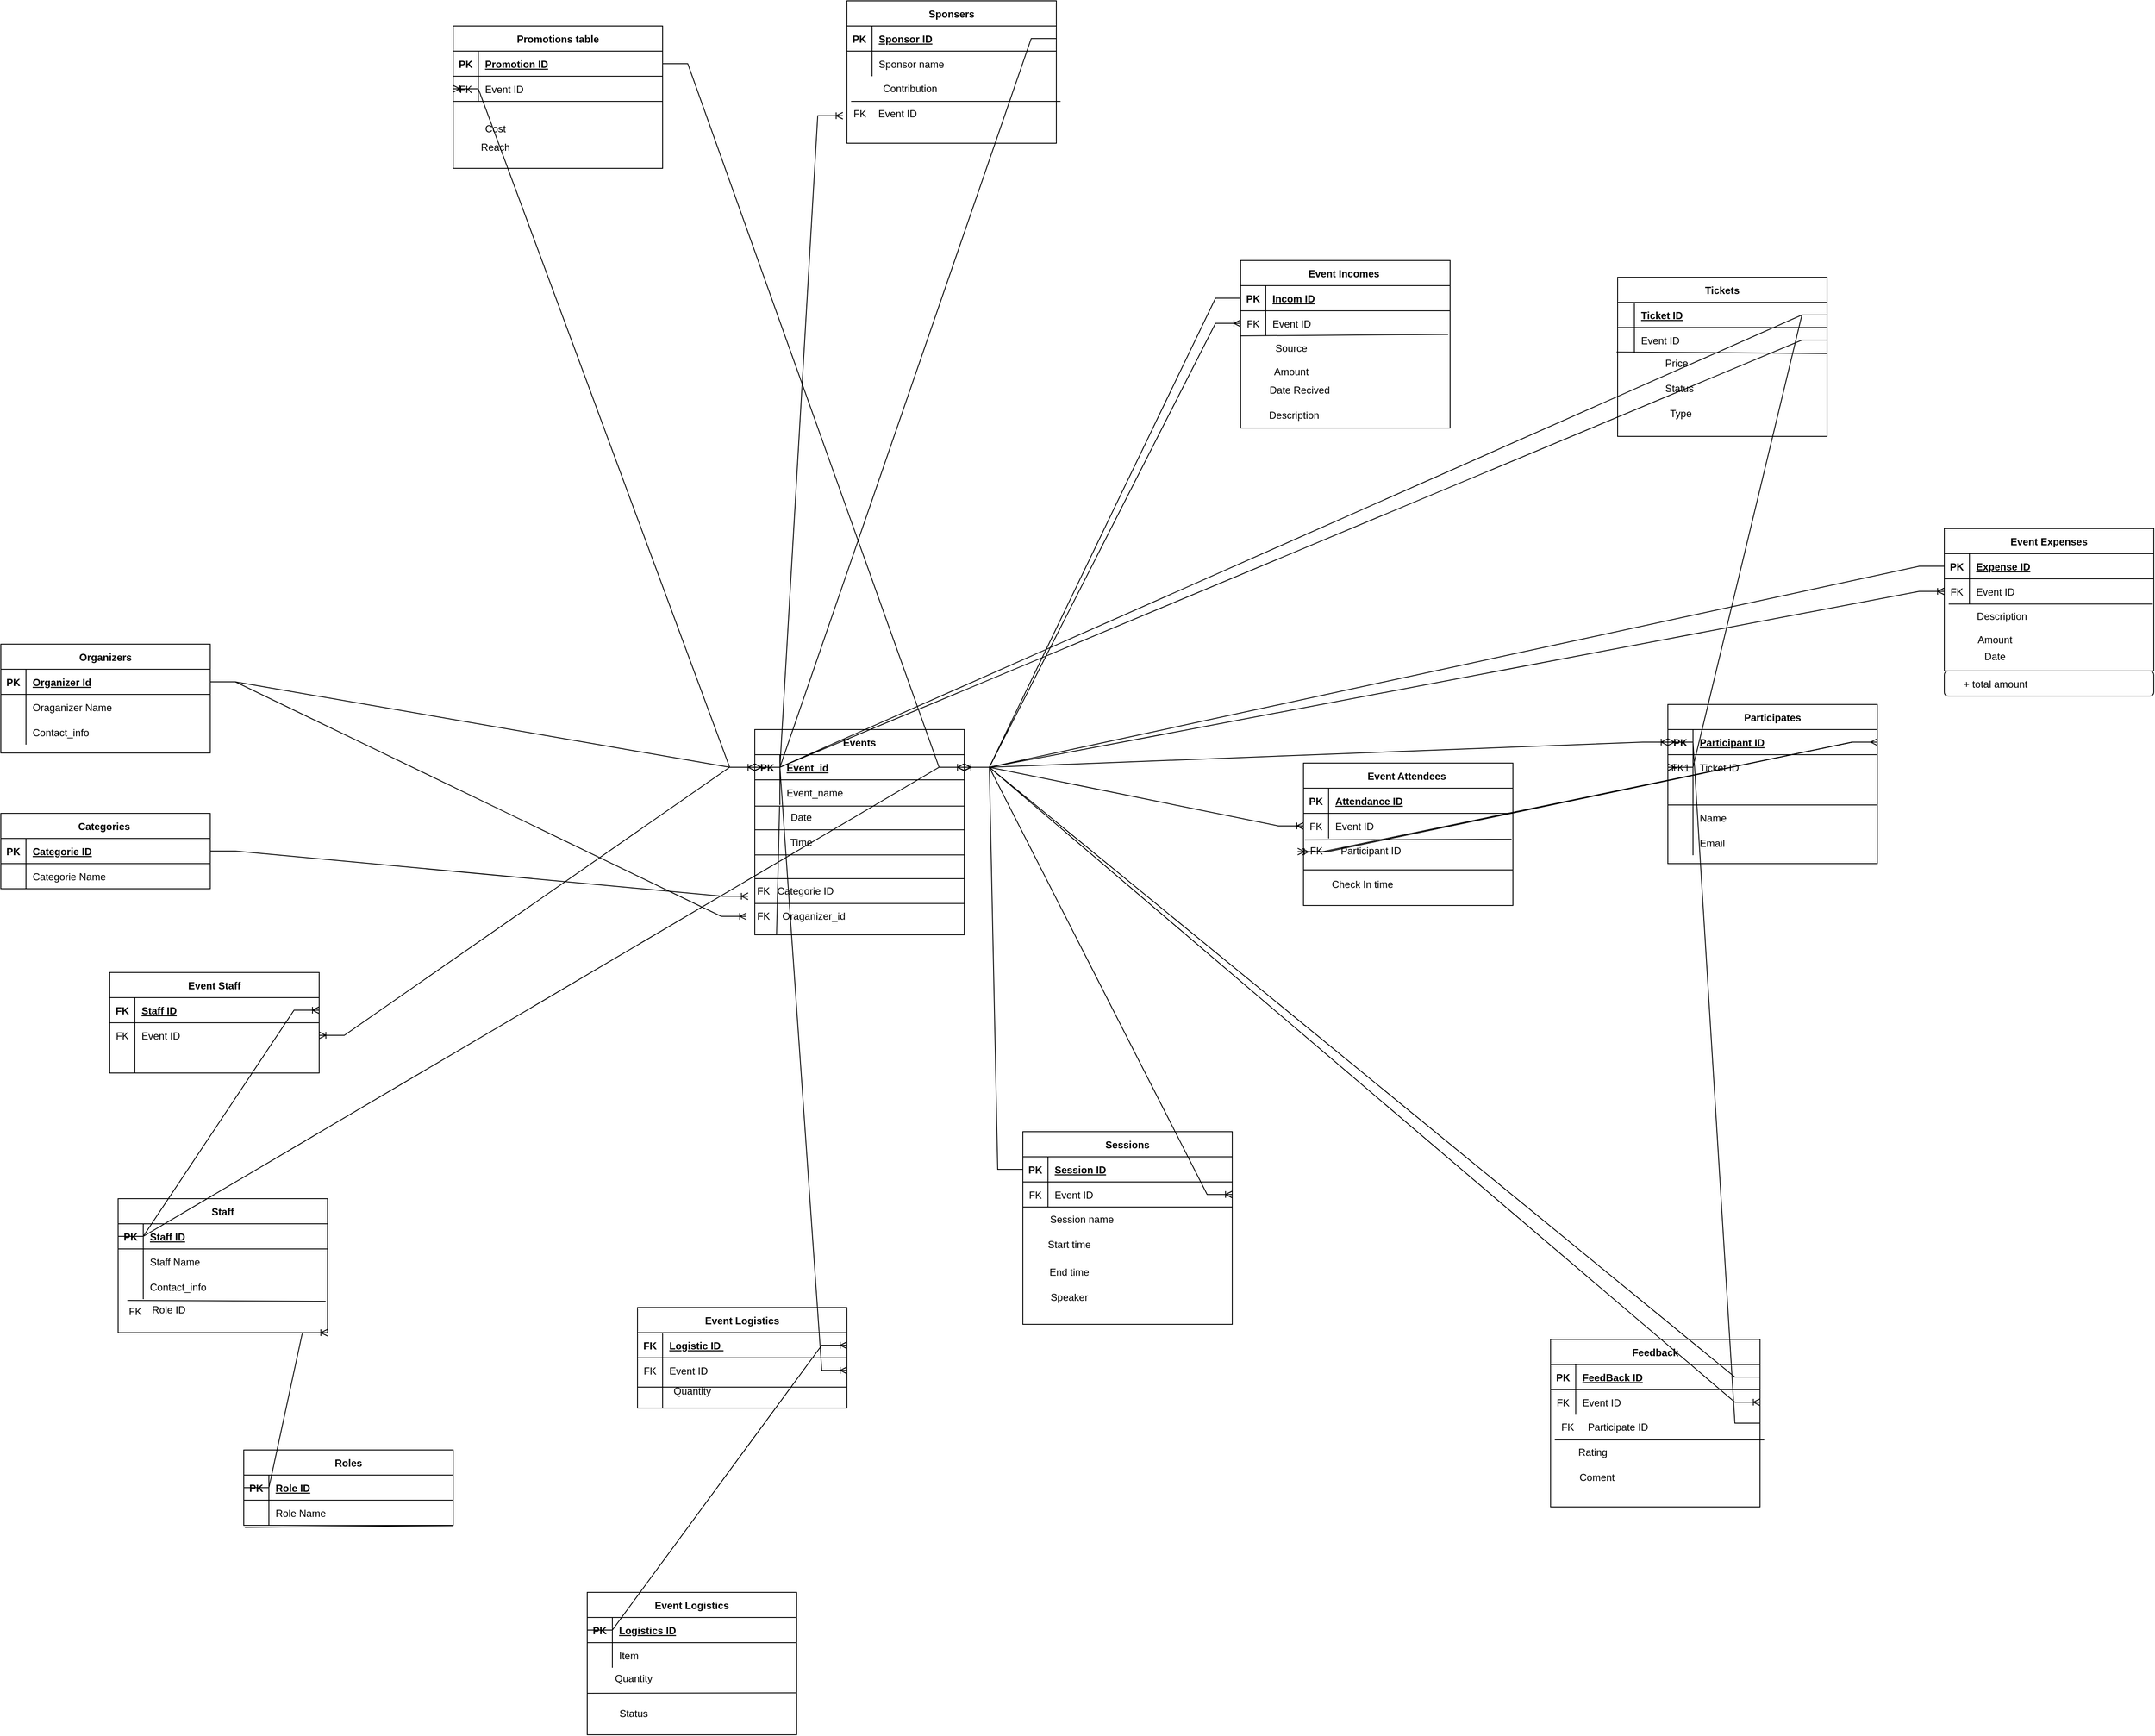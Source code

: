 <mxfile version="25.0.3">
  <diagram id="R2lEEEUBdFMjLlhIrx00" name="Page-1">
    <mxGraphModel dx="1688" dy="2650" grid="1" gridSize="10" guides="1" tooltips="1" connect="1" arrows="1" fold="1" page="1" pageScale="1" pageWidth="850" pageHeight="1100" math="0" shadow="0" extFonts="Permanent Marker^https://fonts.googleapis.com/css?family=Permanent+Marker">
      <root>
        <mxCell id="0" />
        <mxCell id="1" parent="0" />
        <mxCell id="C-vyLk0tnHw3VtMMgP7b-2" value="Organizers" style="shape=table;startSize=30;container=1;collapsible=1;childLayout=tableLayout;fixedRows=1;rowLines=0;fontStyle=1;align=center;resizeLast=1;" parent="1" vertex="1">
          <mxGeometry x="-500" y="-932" width="250" height="130" as="geometry" />
        </mxCell>
        <mxCell id="C-vyLk0tnHw3VtMMgP7b-3" value="" style="shape=partialRectangle;collapsible=0;dropTarget=0;pointerEvents=0;fillColor=none;points=[[0,0.5],[1,0.5]];portConstraint=eastwest;top=0;left=0;right=0;bottom=1;" parent="C-vyLk0tnHw3VtMMgP7b-2" vertex="1">
          <mxGeometry y="30" width="250" height="30" as="geometry" />
        </mxCell>
        <mxCell id="C-vyLk0tnHw3VtMMgP7b-4" value="PK" style="shape=partialRectangle;overflow=hidden;connectable=0;fillColor=none;top=0;left=0;bottom=0;right=0;fontStyle=1;" parent="C-vyLk0tnHw3VtMMgP7b-3" vertex="1">
          <mxGeometry width="30" height="30" as="geometry">
            <mxRectangle width="30" height="30" as="alternateBounds" />
          </mxGeometry>
        </mxCell>
        <mxCell id="C-vyLk0tnHw3VtMMgP7b-5" value="Organizer Id" style="shape=partialRectangle;overflow=hidden;connectable=0;fillColor=none;top=0;left=0;bottom=0;right=0;align=left;spacingLeft=6;fontStyle=5;" parent="C-vyLk0tnHw3VtMMgP7b-3" vertex="1">
          <mxGeometry x="30" width="220" height="30" as="geometry">
            <mxRectangle width="220" height="30" as="alternateBounds" />
          </mxGeometry>
        </mxCell>
        <mxCell id="C-vyLk0tnHw3VtMMgP7b-6" value="" style="shape=partialRectangle;collapsible=0;dropTarget=0;pointerEvents=0;fillColor=none;points=[[0,0.5],[1,0.5]];portConstraint=eastwest;top=0;left=0;right=0;bottom=0;" parent="C-vyLk0tnHw3VtMMgP7b-2" vertex="1">
          <mxGeometry y="60" width="250" height="30" as="geometry" />
        </mxCell>
        <mxCell id="C-vyLk0tnHw3VtMMgP7b-7" value="" style="shape=partialRectangle;overflow=hidden;connectable=0;fillColor=none;top=0;left=0;bottom=0;right=0;" parent="C-vyLk0tnHw3VtMMgP7b-6" vertex="1">
          <mxGeometry width="30" height="30" as="geometry">
            <mxRectangle width="30" height="30" as="alternateBounds" />
          </mxGeometry>
        </mxCell>
        <mxCell id="C-vyLk0tnHw3VtMMgP7b-8" value="Oraganizer Name" style="shape=partialRectangle;overflow=hidden;connectable=0;fillColor=none;top=0;left=0;bottom=0;right=0;align=left;spacingLeft=6;" parent="C-vyLk0tnHw3VtMMgP7b-6" vertex="1">
          <mxGeometry x="30" width="220" height="30" as="geometry">
            <mxRectangle width="220" height="30" as="alternateBounds" />
          </mxGeometry>
        </mxCell>
        <mxCell id="C-vyLk0tnHw3VtMMgP7b-9" value="" style="shape=partialRectangle;collapsible=0;dropTarget=0;pointerEvents=0;fillColor=none;points=[[0,0.5],[1,0.5]];portConstraint=eastwest;top=0;left=0;right=0;bottom=0;" parent="C-vyLk0tnHw3VtMMgP7b-2" vertex="1">
          <mxGeometry y="90" width="250" height="30" as="geometry" />
        </mxCell>
        <mxCell id="C-vyLk0tnHw3VtMMgP7b-10" value="" style="shape=partialRectangle;overflow=hidden;connectable=0;fillColor=none;top=0;left=0;bottom=0;right=0;" parent="C-vyLk0tnHw3VtMMgP7b-9" vertex="1">
          <mxGeometry width="30" height="30" as="geometry">
            <mxRectangle width="30" height="30" as="alternateBounds" />
          </mxGeometry>
        </mxCell>
        <mxCell id="C-vyLk0tnHw3VtMMgP7b-11" value="Contact_info" style="shape=partialRectangle;overflow=hidden;connectable=0;fillColor=none;top=0;left=0;bottom=0;right=0;align=left;spacingLeft=6;" parent="C-vyLk0tnHw3VtMMgP7b-9" vertex="1">
          <mxGeometry x="30" width="220" height="30" as="geometry">
            <mxRectangle width="220" height="30" as="alternateBounds" />
          </mxGeometry>
        </mxCell>
        <mxCell id="C-vyLk0tnHw3VtMMgP7b-13" value="Participates" style="shape=table;startSize=30;container=1;collapsible=1;childLayout=tableLayout;fixedRows=1;rowLines=0;fontStyle=1;align=center;resizeLast=1;" parent="1" vertex="1">
          <mxGeometry x="1490" y="-860" width="250" height="190" as="geometry" />
        </mxCell>
        <mxCell id="C-vyLk0tnHw3VtMMgP7b-14" value="" style="shape=partialRectangle;collapsible=0;dropTarget=0;pointerEvents=0;fillColor=none;points=[[0,0.5],[1,0.5]];portConstraint=eastwest;top=0;left=0;right=0;bottom=1;" parent="C-vyLk0tnHw3VtMMgP7b-13" vertex="1">
          <mxGeometry y="30" width="250" height="30" as="geometry" />
        </mxCell>
        <mxCell id="C-vyLk0tnHw3VtMMgP7b-15" value="PK" style="shape=partialRectangle;overflow=hidden;connectable=0;fillColor=none;top=0;left=0;bottom=0;right=0;fontStyle=1;" parent="C-vyLk0tnHw3VtMMgP7b-14" vertex="1">
          <mxGeometry width="30" height="30" as="geometry">
            <mxRectangle width="30" height="30" as="alternateBounds" />
          </mxGeometry>
        </mxCell>
        <mxCell id="C-vyLk0tnHw3VtMMgP7b-16" value="Participant ID" style="shape=partialRectangle;overflow=hidden;connectable=0;fillColor=none;top=0;left=0;bottom=0;right=0;align=left;spacingLeft=6;fontStyle=5;" parent="C-vyLk0tnHw3VtMMgP7b-14" vertex="1">
          <mxGeometry x="30" width="220" height="30" as="geometry">
            <mxRectangle width="220" height="30" as="alternateBounds" />
          </mxGeometry>
        </mxCell>
        <mxCell id="C-vyLk0tnHw3VtMMgP7b-17" value="" style="shape=partialRectangle;collapsible=0;dropTarget=0;pointerEvents=0;fillColor=none;points=[[0,0.5],[1,0.5]];portConstraint=eastwest;top=0;left=0;right=0;bottom=0;" parent="C-vyLk0tnHw3VtMMgP7b-13" vertex="1">
          <mxGeometry y="60" width="250" height="30" as="geometry" />
        </mxCell>
        <mxCell id="C-vyLk0tnHw3VtMMgP7b-18" value="FK1" style="shape=partialRectangle;overflow=hidden;connectable=0;fillColor=none;top=0;left=0;bottom=0;right=0;" parent="C-vyLk0tnHw3VtMMgP7b-17" vertex="1">
          <mxGeometry width="30" height="30" as="geometry">
            <mxRectangle width="30" height="30" as="alternateBounds" />
          </mxGeometry>
        </mxCell>
        <mxCell id="C-vyLk0tnHw3VtMMgP7b-19" value="Ticket ID" style="shape=partialRectangle;overflow=hidden;connectable=0;fillColor=none;top=0;left=0;bottom=0;right=0;align=left;spacingLeft=6;" parent="C-vyLk0tnHw3VtMMgP7b-17" vertex="1">
          <mxGeometry x="30" width="220" height="30" as="geometry">
            <mxRectangle width="220" height="30" as="alternateBounds" />
          </mxGeometry>
        </mxCell>
        <mxCell id="7JhiE8yoGPEOo8RtX_g6-16" value="" style="shape=partialRectangle;collapsible=0;dropTarget=0;pointerEvents=0;fillColor=none;points=[[0,0.5],[1,0.5]];portConstraint=eastwest;top=0;left=0;right=0;bottom=1;" parent="C-vyLk0tnHw3VtMMgP7b-13" vertex="1">
          <mxGeometry y="90" width="250" height="30" as="geometry" />
        </mxCell>
        <mxCell id="7JhiE8yoGPEOo8RtX_g6-17" value="" style="shape=partialRectangle;overflow=hidden;connectable=0;fillColor=none;top=0;left=0;bottom=0;right=0;fontStyle=1;" parent="7JhiE8yoGPEOo8RtX_g6-16" vertex="1">
          <mxGeometry width="30" height="30" as="geometry">
            <mxRectangle width="30" height="30" as="alternateBounds" />
          </mxGeometry>
        </mxCell>
        <mxCell id="7JhiE8yoGPEOo8RtX_g6-18" value="" style="shape=partialRectangle;overflow=hidden;connectable=0;fillColor=none;top=0;left=0;bottom=0;right=0;align=left;spacingLeft=6;fontStyle=5;" parent="7JhiE8yoGPEOo8RtX_g6-16" vertex="1">
          <mxGeometry x="30" width="220" height="30" as="geometry">
            <mxRectangle width="220" height="30" as="alternateBounds" />
          </mxGeometry>
        </mxCell>
        <mxCell id="C-vyLk0tnHw3VtMMgP7b-20" value="" style="shape=partialRectangle;collapsible=0;dropTarget=0;pointerEvents=0;fillColor=none;points=[[0,0.5],[1,0.5]];portConstraint=eastwest;top=0;left=0;right=0;bottom=0;" parent="C-vyLk0tnHw3VtMMgP7b-13" vertex="1">
          <mxGeometry y="120" width="250" height="30" as="geometry" />
        </mxCell>
        <mxCell id="C-vyLk0tnHw3VtMMgP7b-21" value="" style="shape=partialRectangle;overflow=hidden;connectable=0;fillColor=none;top=0;left=0;bottom=0;right=0;" parent="C-vyLk0tnHw3VtMMgP7b-20" vertex="1">
          <mxGeometry width="30" height="30" as="geometry">
            <mxRectangle width="30" height="30" as="alternateBounds" />
          </mxGeometry>
        </mxCell>
        <mxCell id="C-vyLk0tnHw3VtMMgP7b-22" value="Name" style="shape=partialRectangle;overflow=hidden;connectable=0;fillColor=none;top=0;left=0;bottom=0;right=0;align=left;spacingLeft=6;" parent="C-vyLk0tnHw3VtMMgP7b-20" vertex="1">
          <mxGeometry x="30" width="220" height="30" as="geometry">
            <mxRectangle width="220" height="30" as="alternateBounds" />
          </mxGeometry>
        </mxCell>
        <mxCell id="7JhiE8yoGPEOo8RtX_g6-19" value="" style="shape=partialRectangle;collapsible=0;dropTarget=0;pointerEvents=0;fillColor=none;points=[[0,0.5],[1,0.5]];portConstraint=eastwest;top=0;left=0;right=0;bottom=0;" parent="C-vyLk0tnHw3VtMMgP7b-13" vertex="1">
          <mxGeometry y="150" width="250" height="30" as="geometry" />
        </mxCell>
        <mxCell id="7JhiE8yoGPEOo8RtX_g6-20" value="" style="shape=partialRectangle;overflow=hidden;connectable=0;fillColor=none;top=0;left=0;bottom=0;right=0;" parent="7JhiE8yoGPEOo8RtX_g6-19" vertex="1">
          <mxGeometry width="30" height="30" as="geometry">
            <mxRectangle width="30" height="30" as="alternateBounds" />
          </mxGeometry>
        </mxCell>
        <mxCell id="7JhiE8yoGPEOo8RtX_g6-21" value="Email" style="shape=partialRectangle;overflow=hidden;connectable=0;fillColor=none;top=0;left=0;bottom=0;right=0;align=left;spacingLeft=6;" parent="7JhiE8yoGPEOo8RtX_g6-19" vertex="1">
          <mxGeometry x="30" width="220" height="30" as="geometry">
            <mxRectangle width="220" height="30" as="alternateBounds" />
          </mxGeometry>
        </mxCell>
        <mxCell id="C-vyLk0tnHw3VtMMgP7b-23" value="Events" style="shape=table;startSize=30;container=1;collapsible=1;childLayout=tableLayout;fixedRows=1;rowLines=0;fontStyle=1;align=center;resizeLast=1;swimlaneLine=1;shadow=0;strokeWidth=1;flipH=0;flipV=0;" parent="1" vertex="1">
          <mxGeometry x="400" y="-830" width="250" height="245" as="geometry" />
        </mxCell>
        <mxCell id="C-vyLk0tnHw3VtMMgP7b-24" value="" style="shape=partialRectangle;collapsible=0;dropTarget=0;pointerEvents=0;fillColor=none;points=[[0,0.5],[1,0.5]];portConstraint=eastwest;top=0;left=0;right=0;bottom=1;swimlaneLine=1;shadow=0;strokeWidth=1;" parent="C-vyLk0tnHw3VtMMgP7b-23" vertex="1">
          <mxGeometry y="30" width="250" height="30" as="geometry" />
        </mxCell>
        <mxCell id="C-vyLk0tnHw3VtMMgP7b-25" value="PK" style="shape=partialRectangle;overflow=hidden;connectable=0;fillColor=none;top=0;left=0;bottom=0;right=0;fontStyle=1;swimlaneLine=1;shadow=0;strokeWidth=1;" parent="C-vyLk0tnHw3VtMMgP7b-24" vertex="1">
          <mxGeometry width="30" height="30" as="geometry">
            <mxRectangle width="30" height="30" as="alternateBounds" />
          </mxGeometry>
        </mxCell>
        <mxCell id="C-vyLk0tnHw3VtMMgP7b-26" value="Event_id" style="shape=partialRectangle;overflow=hidden;connectable=0;fillColor=none;top=0;left=0;bottom=0;right=0;align=left;spacingLeft=6;fontStyle=5;swimlaneLine=1;shadow=0;strokeWidth=1;" parent="C-vyLk0tnHw3VtMMgP7b-24" vertex="1">
          <mxGeometry x="30" width="220" height="30" as="geometry">
            <mxRectangle width="220" height="30" as="alternateBounds" />
          </mxGeometry>
        </mxCell>
        <mxCell id="C-vyLk0tnHw3VtMMgP7b-27" value="" style="shape=partialRectangle;collapsible=0;dropTarget=0;pointerEvents=0;fillColor=none;points=[[0,0.5],[1,0.5]];portConstraint=eastwest;top=0;left=0;right=0;bottom=0;swimlaneLine=1;shadow=0;strokeWidth=1;" parent="C-vyLk0tnHw3VtMMgP7b-23" vertex="1">
          <mxGeometry y="60" width="250" height="30" as="geometry" />
        </mxCell>
        <mxCell id="C-vyLk0tnHw3VtMMgP7b-28" value="" style="shape=partialRectangle;overflow=hidden;connectable=0;fillColor=none;top=0;left=0;bottom=0;right=0;swimlaneLine=1;shadow=0;strokeWidth=1;" parent="C-vyLk0tnHw3VtMMgP7b-27" vertex="1">
          <mxGeometry width="30" height="30" as="geometry">
            <mxRectangle width="30" height="30" as="alternateBounds" />
          </mxGeometry>
        </mxCell>
        <mxCell id="C-vyLk0tnHw3VtMMgP7b-29" value="Event_name" style="shape=partialRectangle;overflow=hidden;connectable=0;fillColor=none;top=0;left=0;bottom=0;right=0;align=left;spacingLeft=6;swimlaneLine=1;shadow=0;strokeWidth=1;" parent="C-vyLk0tnHw3VtMMgP7b-27" vertex="1">
          <mxGeometry x="30" width="220" height="30" as="geometry">
            <mxRectangle width="220" height="30" as="alternateBounds" />
          </mxGeometry>
        </mxCell>
        <mxCell id="7JhiE8yoGPEOo8RtX_g6-8" value="Feedback" style="shape=table;startSize=30;container=1;collapsible=1;childLayout=tableLayout;fixedRows=1;rowLines=0;fontStyle=1;align=center;resizeLast=1;" parent="1" vertex="1">
          <mxGeometry x="1350" y="-102" width="250" height="200" as="geometry" />
        </mxCell>
        <mxCell id="7JhiE8yoGPEOo8RtX_g6-9" value="" style="shape=partialRectangle;collapsible=0;dropTarget=0;pointerEvents=0;fillColor=none;points=[[0,0.5],[1,0.5]];portConstraint=eastwest;top=0;left=0;right=0;bottom=1;" parent="7JhiE8yoGPEOo8RtX_g6-8" vertex="1">
          <mxGeometry y="30" width="250" height="30" as="geometry" />
        </mxCell>
        <mxCell id="7JhiE8yoGPEOo8RtX_g6-10" value="PK" style="shape=partialRectangle;overflow=hidden;connectable=0;fillColor=none;top=0;left=0;bottom=0;right=0;fontStyle=1;" parent="7JhiE8yoGPEOo8RtX_g6-9" vertex="1">
          <mxGeometry width="30" height="30" as="geometry">
            <mxRectangle width="30" height="30" as="alternateBounds" />
          </mxGeometry>
        </mxCell>
        <mxCell id="7JhiE8yoGPEOo8RtX_g6-11" value="FeedBack ID" style="shape=partialRectangle;overflow=hidden;connectable=0;fillColor=none;top=0;left=0;bottom=0;right=0;align=left;spacingLeft=6;fontStyle=5;" parent="7JhiE8yoGPEOo8RtX_g6-9" vertex="1">
          <mxGeometry x="30" width="220" height="30" as="geometry">
            <mxRectangle width="220" height="30" as="alternateBounds" />
          </mxGeometry>
        </mxCell>
        <mxCell id="7JhiE8yoGPEOo8RtX_g6-12" value="" style="shape=partialRectangle;collapsible=0;dropTarget=0;pointerEvents=0;fillColor=none;points=[[0,0.5],[1,0.5]];portConstraint=eastwest;top=0;left=0;right=0;bottom=0;" parent="7JhiE8yoGPEOo8RtX_g6-8" vertex="1">
          <mxGeometry y="60" width="250" height="30" as="geometry" />
        </mxCell>
        <mxCell id="7JhiE8yoGPEOo8RtX_g6-13" value="FK" style="shape=partialRectangle;overflow=hidden;connectable=0;fillColor=none;top=0;left=0;bottom=0;right=0;" parent="7JhiE8yoGPEOo8RtX_g6-12" vertex="1">
          <mxGeometry width="30" height="30" as="geometry">
            <mxRectangle width="30" height="30" as="alternateBounds" />
          </mxGeometry>
        </mxCell>
        <mxCell id="7JhiE8yoGPEOo8RtX_g6-14" value="Event ID" style="shape=partialRectangle;overflow=hidden;connectable=0;fillColor=none;top=0;left=0;bottom=0;right=0;align=left;spacingLeft=6;" parent="7JhiE8yoGPEOo8RtX_g6-12" vertex="1">
          <mxGeometry x="30" width="220" height="30" as="geometry">
            <mxRectangle width="220" height="30" as="alternateBounds" />
          </mxGeometry>
        </mxCell>
        <mxCell id="7JhiE8yoGPEOo8RtX_g6-22" value="Sponsers" style="shape=table;startSize=30;container=1;collapsible=1;childLayout=tableLayout;fixedRows=1;rowLines=0;fontStyle=1;align=center;resizeLast=1;" parent="1" vertex="1">
          <mxGeometry x="510" y="-1700" width="250" height="170" as="geometry" />
        </mxCell>
        <mxCell id="7JhiE8yoGPEOo8RtX_g6-23" value="" style="shape=partialRectangle;collapsible=0;dropTarget=0;pointerEvents=0;fillColor=none;points=[[0,0.5],[1,0.5]];portConstraint=eastwest;top=0;left=0;right=0;bottom=1;" parent="7JhiE8yoGPEOo8RtX_g6-22" vertex="1">
          <mxGeometry y="30" width="250" height="30" as="geometry" />
        </mxCell>
        <mxCell id="7JhiE8yoGPEOo8RtX_g6-24" value="PK" style="shape=partialRectangle;overflow=hidden;connectable=0;fillColor=none;top=0;left=0;bottom=0;right=0;fontStyle=1;" parent="7JhiE8yoGPEOo8RtX_g6-23" vertex="1">
          <mxGeometry width="30" height="30" as="geometry">
            <mxRectangle width="30" height="30" as="alternateBounds" />
          </mxGeometry>
        </mxCell>
        <mxCell id="7JhiE8yoGPEOo8RtX_g6-25" value="Sponsor ID" style="shape=partialRectangle;overflow=hidden;connectable=0;fillColor=none;top=0;left=0;bottom=0;right=0;align=left;spacingLeft=6;fontStyle=5;" parent="7JhiE8yoGPEOo8RtX_g6-23" vertex="1">
          <mxGeometry x="30" width="220" height="30" as="geometry">
            <mxRectangle width="220" height="30" as="alternateBounds" />
          </mxGeometry>
        </mxCell>
        <mxCell id="7JhiE8yoGPEOo8RtX_g6-26" value="" style="shape=partialRectangle;collapsible=0;dropTarget=0;pointerEvents=0;fillColor=none;points=[[0,0.5],[1,0.5]];portConstraint=eastwest;top=0;left=0;right=0;bottom=0;" parent="7JhiE8yoGPEOo8RtX_g6-22" vertex="1">
          <mxGeometry y="60" width="250" height="30" as="geometry" />
        </mxCell>
        <mxCell id="7JhiE8yoGPEOo8RtX_g6-27" value="" style="shape=partialRectangle;overflow=hidden;connectable=0;fillColor=none;top=0;left=0;bottom=0;right=0;" parent="7JhiE8yoGPEOo8RtX_g6-26" vertex="1">
          <mxGeometry width="30" height="30" as="geometry">
            <mxRectangle width="30" height="30" as="alternateBounds" />
          </mxGeometry>
        </mxCell>
        <mxCell id="7JhiE8yoGPEOo8RtX_g6-28" value="Sponsor name" style="shape=partialRectangle;overflow=hidden;connectable=0;fillColor=none;top=0;left=0;bottom=0;right=0;align=left;spacingLeft=6;" parent="7JhiE8yoGPEOo8RtX_g6-26" vertex="1">
          <mxGeometry x="30" width="220" height="30" as="geometry">
            <mxRectangle width="220" height="30" as="alternateBounds" />
          </mxGeometry>
        </mxCell>
        <mxCell id="7JhiE8yoGPEOo8RtX_g6-29" value="Sessions" style="shape=table;startSize=30;container=1;collapsible=1;childLayout=tableLayout;fixedRows=1;rowLines=0;fontStyle=1;align=center;resizeLast=1;" parent="1" vertex="1">
          <mxGeometry x="720" y="-350" width="250" height="230" as="geometry" />
        </mxCell>
        <mxCell id="7JhiE8yoGPEOo8RtX_g6-30" value="" style="shape=partialRectangle;collapsible=0;dropTarget=0;pointerEvents=0;fillColor=none;points=[[0,0.5],[1,0.5]];portConstraint=eastwest;top=0;left=0;right=0;bottom=1;" parent="7JhiE8yoGPEOo8RtX_g6-29" vertex="1">
          <mxGeometry y="30" width="250" height="30" as="geometry" />
        </mxCell>
        <mxCell id="7JhiE8yoGPEOo8RtX_g6-31" value="PK" style="shape=partialRectangle;overflow=hidden;connectable=0;fillColor=none;top=0;left=0;bottom=0;right=0;fontStyle=1;" parent="7JhiE8yoGPEOo8RtX_g6-30" vertex="1">
          <mxGeometry width="30" height="30" as="geometry">
            <mxRectangle width="30" height="30" as="alternateBounds" />
          </mxGeometry>
        </mxCell>
        <mxCell id="7JhiE8yoGPEOo8RtX_g6-32" value="Session ID" style="shape=partialRectangle;overflow=hidden;connectable=0;fillColor=none;top=0;left=0;bottom=0;right=0;align=left;spacingLeft=6;fontStyle=5;" parent="7JhiE8yoGPEOo8RtX_g6-30" vertex="1">
          <mxGeometry x="30" width="220" height="30" as="geometry">
            <mxRectangle width="220" height="30" as="alternateBounds" />
          </mxGeometry>
        </mxCell>
        <mxCell id="7JhiE8yoGPEOo8RtX_g6-33" value="" style="shape=partialRectangle;collapsible=0;dropTarget=0;pointerEvents=0;fillColor=none;points=[[0,0.5],[1,0.5]];portConstraint=eastwest;top=0;left=0;right=0;bottom=0;" parent="7JhiE8yoGPEOo8RtX_g6-29" vertex="1">
          <mxGeometry y="60" width="250" height="30" as="geometry" />
        </mxCell>
        <mxCell id="7JhiE8yoGPEOo8RtX_g6-34" value="FK" style="shape=partialRectangle;overflow=hidden;connectable=0;fillColor=none;top=0;left=0;bottom=0;right=0;" parent="7JhiE8yoGPEOo8RtX_g6-33" vertex="1">
          <mxGeometry width="30" height="30" as="geometry">
            <mxRectangle width="30" height="30" as="alternateBounds" />
          </mxGeometry>
        </mxCell>
        <mxCell id="7JhiE8yoGPEOo8RtX_g6-35" value="Event ID" style="shape=partialRectangle;overflow=hidden;connectable=0;fillColor=none;top=0;left=0;bottom=0;right=0;align=left;spacingLeft=6;" parent="7JhiE8yoGPEOo8RtX_g6-33" vertex="1">
          <mxGeometry x="30" width="220" height="30" as="geometry">
            <mxRectangle width="220" height="30" as="alternateBounds" />
          </mxGeometry>
        </mxCell>
        <mxCell id="7JhiE8yoGPEOo8RtX_g6-36" value="Roles" style="shape=table;startSize=30;container=1;collapsible=1;childLayout=tableLayout;fixedRows=1;rowLines=0;fontStyle=1;align=center;resizeLast=1;" parent="1" vertex="1">
          <mxGeometry x="-210" y="30" width="250" height="90" as="geometry">
            <mxRectangle x="910" y="60" width="70" height="30" as="alternateBounds" />
          </mxGeometry>
        </mxCell>
        <mxCell id="7JhiE8yoGPEOo8RtX_g6-37" value="" style="shape=partialRectangle;collapsible=0;dropTarget=0;pointerEvents=0;fillColor=none;points=[[0,0.5],[1,0.5]];portConstraint=eastwest;top=0;left=0;right=0;bottom=1;" parent="7JhiE8yoGPEOo8RtX_g6-36" vertex="1">
          <mxGeometry y="30" width="250" height="30" as="geometry" />
        </mxCell>
        <mxCell id="7JhiE8yoGPEOo8RtX_g6-38" value="PK" style="shape=partialRectangle;overflow=hidden;connectable=0;fillColor=none;top=0;left=0;bottom=0;right=0;fontStyle=1;" parent="7JhiE8yoGPEOo8RtX_g6-37" vertex="1">
          <mxGeometry width="30" height="30" as="geometry">
            <mxRectangle width="30" height="30" as="alternateBounds" />
          </mxGeometry>
        </mxCell>
        <mxCell id="7JhiE8yoGPEOo8RtX_g6-39" value="Role ID" style="shape=partialRectangle;overflow=hidden;connectable=0;fillColor=none;top=0;left=0;bottom=0;right=0;align=left;spacingLeft=6;fontStyle=5;" parent="7JhiE8yoGPEOo8RtX_g6-37" vertex="1">
          <mxGeometry x="30" width="220" height="30" as="geometry">
            <mxRectangle width="220" height="30" as="alternateBounds" />
          </mxGeometry>
        </mxCell>
        <mxCell id="7JhiE8yoGPEOo8RtX_g6-40" value="" style="shape=partialRectangle;collapsible=0;dropTarget=0;pointerEvents=0;fillColor=none;points=[[0,0.5],[1,0.5]];portConstraint=eastwest;top=0;left=0;right=0;bottom=0;" parent="7JhiE8yoGPEOo8RtX_g6-36" vertex="1">
          <mxGeometry y="60" width="250" height="30" as="geometry" />
        </mxCell>
        <mxCell id="7JhiE8yoGPEOo8RtX_g6-41" value="" style="shape=partialRectangle;overflow=hidden;connectable=0;fillColor=none;top=0;left=0;bottom=0;right=0;" parent="7JhiE8yoGPEOo8RtX_g6-40" vertex="1">
          <mxGeometry width="30" height="30" as="geometry">
            <mxRectangle width="30" height="30" as="alternateBounds" />
          </mxGeometry>
        </mxCell>
        <mxCell id="7JhiE8yoGPEOo8RtX_g6-42" value="Role Name" style="shape=partialRectangle;overflow=hidden;connectable=0;fillColor=none;top=0;left=0;bottom=0;right=0;align=left;spacingLeft=6;" parent="7JhiE8yoGPEOo8RtX_g6-40" vertex="1">
          <mxGeometry x="30" width="220" height="30" as="geometry">
            <mxRectangle width="220" height="30" as="alternateBounds" />
          </mxGeometry>
        </mxCell>
        <mxCell id="7JhiE8yoGPEOo8RtX_g6-149" value="" style="endArrow=none;html=1;rounded=0;entryX=1;entryY=1.014;entryDx=0;entryDy=0;entryPerimeter=0;exitX=0.005;exitY=1.078;exitDx=0;exitDy=0;exitPerimeter=0;" parent="7JhiE8yoGPEOo8RtX_g6-36" source="7JhiE8yoGPEOo8RtX_g6-40" target="7JhiE8yoGPEOo8RtX_g6-40" edge="1">
          <mxGeometry width="50" height="50" relative="1" as="geometry">
            <mxPoint x="70" y="140" as="sourcePoint" />
            <mxPoint x="120" y="90" as="targetPoint" />
          </mxGeometry>
        </mxCell>
        <mxCell id="7JhiE8yoGPEOo8RtX_g6-51" value="Event Expenses" style="shape=table;startSize=30;container=1;collapsible=1;childLayout=tableLayout;fixedRows=1;rowLines=0;fontStyle=1;align=center;resizeLast=1;" parent="1" vertex="1">
          <mxGeometry x="1820" y="-1070" width="250" height="170" as="geometry" />
        </mxCell>
        <mxCell id="7JhiE8yoGPEOo8RtX_g6-52" value="" style="shape=partialRectangle;collapsible=0;dropTarget=0;pointerEvents=0;fillColor=none;points=[[0,0.5],[1,0.5]];portConstraint=eastwest;top=0;left=0;right=0;bottom=1;" parent="7JhiE8yoGPEOo8RtX_g6-51" vertex="1">
          <mxGeometry y="30" width="250" height="30" as="geometry" />
        </mxCell>
        <mxCell id="7JhiE8yoGPEOo8RtX_g6-53" value="PK" style="shape=partialRectangle;overflow=hidden;connectable=0;fillColor=none;top=0;left=0;bottom=0;right=0;fontStyle=1;" parent="7JhiE8yoGPEOo8RtX_g6-52" vertex="1">
          <mxGeometry width="30" height="30" as="geometry">
            <mxRectangle width="30" height="30" as="alternateBounds" />
          </mxGeometry>
        </mxCell>
        <mxCell id="7JhiE8yoGPEOo8RtX_g6-54" value="Expense ID" style="shape=partialRectangle;overflow=hidden;connectable=0;fillColor=none;top=0;left=0;bottom=0;right=0;align=left;spacingLeft=6;fontStyle=5;" parent="7JhiE8yoGPEOo8RtX_g6-52" vertex="1">
          <mxGeometry x="30" width="220" height="30" as="geometry">
            <mxRectangle width="220" height="30" as="alternateBounds" />
          </mxGeometry>
        </mxCell>
        <mxCell id="7JhiE8yoGPEOo8RtX_g6-55" value="" style="shape=partialRectangle;collapsible=0;dropTarget=0;pointerEvents=0;fillColor=none;points=[[0,0.5],[1,0.5]];portConstraint=eastwest;top=0;left=0;right=0;bottom=0;" parent="7JhiE8yoGPEOo8RtX_g6-51" vertex="1">
          <mxGeometry y="60" width="250" height="30" as="geometry" />
        </mxCell>
        <mxCell id="7JhiE8yoGPEOo8RtX_g6-56" value="FK" style="shape=partialRectangle;overflow=hidden;connectable=0;fillColor=none;top=0;left=0;bottom=0;right=0;" parent="7JhiE8yoGPEOo8RtX_g6-55" vertex="1">
          <mxGeometry width="30" height="30" as="geometry">
            <mxRectangle width="30" height="30" as="alternateBounds" />
          </mxGeometry>
        </mxCell>
        <mxCell id="7JhiE8yoGPEOo8RtX_g6-57" value="Event ID" style="shape=partialRectangle;overflow=hidden;connectable=0;fillColor=none;top=0;left=0;bottom=0;right=0;align=left;spacingLeft=6;" parent="7JhiE8yoGPEOo8RtX_g6-55" vertex="1">
          <mxGeometry x="30" width="220" height="30" as="geometry">
            <mxRectangle width="220" height="30" as="alternateBounds" />
          </mxGeometry>
        </mxCell>
        <mxCell id="7JhiE8yoGPEOo8RtX_g6-201" value="" style="endArrow=none;html=1;rounded=0;entryX=0.995;entryY=1.004;entryDx=0;entryDy=0;entryPerimeter=0;exitX=0.021;exitY=1.004;exitDx=0;exitDy=0;exitPerimeter=0;" parent="7JhiE8yoGPEOo8RtX_g6-51" source="7JhiE8yoGPEOo8RtX_g6-55" target="7JhiE8yoGPEOo8RtX_g6-55" edge="1">
          <mxGeometry width="50" height="50" relative="1" as="geometry">
            <mxPoint x="30" y="150" as="sourcePoint" />
            <mxPoint x="80" y="100" as="targetPoint" />
          </mxGeometry>
        </mxCell>
        <mxCell id="7JhiE8yoGPEOo8RtX_g6-58" value="Event Incomes " style="shape=table;startSize=30;container=1;collapsible=1;childLayout=tableLayout;fixedRows=1;rowLines=0;fontStyle=1;align=center;resizeLast=1;" parent="1" vertex="1">
          <mxGeometry x="980" y="-1390" width="250" height="200" as="geometry" />
        </mxCell>
        <mxCell id="7JhiE8yoGPEOo8RtX_g6-59" value="" style="shape=partialRectangle;collapsible=0;dropTarget=0;pointerEvents=0;fillColor=none;points=[[0,0.5],[1,0.5]];portConstraint=eastwest;top=0;left=0;right=0;bottom=1;" parent="7JhiE8yoGPEOo8RtX_g6-58" vertex="1">
          <mxGeometry y="30" width="250" height="30" as="geometry" />
        </mxCell>
        <mxCell id="7JhiE8yoGPEOo8RtX_g6-60" value="PK" style="shape=partialRectangle;overflow=hidden;connectable=0;fillColor=none;top=0;left=0;bottom=0;right=0;fontStyle=1;" parent="7JhiE8yoGPEOo8RtX_g6-59" vertex="1">
          <mxGeometry width="30" height="30" as="geometry">
            <mxRectangle width="30" height="30" as="alternateBounds" />
          </mxGeometry>
        </mxCell>
        <mxCell id="7JhiE8yoGPEOo8RtX_g6-61" value="Incom ID" style="shape=partialRectangle;overflow=hidden;connectable=0;fillColor=none;top=0;left=0;bottom=0;right=0;align=left;spacingLeft=6;fontStyle=5;" parent="7JhiE8yoGPEOo8RtX_g6-59" vertex="1">
          <mxGeometry x="30" width="220" height="30" as="geometry">
            <mxRectangle width="220" height="30" as="alternateBounds" />
          </mxGeometry>
        </mxCell>
        <mxCell id="7JhiE8yoGPEOo8RtX_g6-62" value="" style="shape=partialRectangle;collapsible=0;dropTarget=0;pointerEvents=0;fillColor=none;points=[[0,0.5],[1,0.5]];portConstraint=eastwest;top=0;left=0;right=0;bottom=0;" parent="7JhiE8yoGPEOo8RtX_g6-58" vertex="1">
          <mxGeometry y="60" width="250" height="30" as="geometry" />
        </mxCell>
        <mxCell id="7JhiE8yoGPEOo8RtX_g6-63" value="FK" style="shape=partialRectangle;overflow=hidden;connectable=0;fillColor=none;top=0;left=0;bottom=0;right=0;" parent="7JhiE8yoGPEOo8RtX_g6-62" vertex="1">
          <mxGeometry width="30" height="30" as="geometry">
            <mxRectangle width="30" height="30" as="alternateBounds" />
          </mxGeometry>
        </mxCell>
        <mxCell id="7JhiE8yoGPEOo8RtX_g6-64" value="Event ID" style="shape=partialRectangle;overflow=hidden;connectable=0;fillColor=none;top=0;left=0;bottom=0;right=0;align=left;spacingLeft=6;" parent="7JhiE8yoGPEOo8RtX_g6-62" vertex="1">
          <mxGeometry x="30" width="220" height="30" as="geometry">
            <mxRectangle width="220" height="30" as="alternateBounds" />
          </mxGeometry>
        </mxCell>
        <mxCell id="7JhiE8yoGPEOo8RtX_g6-219" value="" style="endArrow=none;html=1;rounded=0;entryX=0.991;entryY=0.941;entryDx=0;entryDy=0;entryPerimeter=0;exitX=0;exitY=1;exitDx=0;exitDy=0;exitPerimeter=0;" parent="7JhiE8yoGPEOo8RtX_g6-58" source="7JhiE8yoGPEOo8RtX_g6-62" target="7JhiE8yoGPEOo8RtX_g6-62" edge="1">
          <mxGeometry width="50" height="50" relative="1" as="geometry">
            <mxPoint x="20" y="150" as="sourcePoint" />
            <mxPoint x="70" y="100" as="targetPoint" />
          </mxGeometry>
        </mxCell>
        <mxCell id="7JhiE8yoGPEOo8RtX_g6-65" value="Categories " style="shape=table;startSize=30;container=1;collapsible=1;childLayout=tableLayout;fixedRows=1;rowLines=0;fontStyle=1;align=center;resizeLast=1;" parent="1" vertex="1">
          <mxGeometry x="-500" y="-730" width="250" height="90" as="geometry" />
        </mxCell>
        <mxCell id="7JhiE8yoGPEOo8RtX_g6-66" value="" style="shape=partialRectangle;collapsible=0;dropTarget=0;pointerEvents=0;fillColor=none;points=[[0,0.5],[1,0.5]];portConstraint=eastwest;top=0;left=0;right=0;bottom=1;" parent="7JhiE8yoGPEOo8RtX_g6-65" vertex="1">
          <mxGeometry y="30" width="250" height="30" as="geometry" />
        </mxCell>
        <mxCell id="7JhiE8yoGPEOo8RtX_g6-67" value="PK" style="shape=partialRectangle;overflow=hidden;connectable=0;fillColor=none;top=0;left=0;bottom=0;right=0;fontStyle=1;" parent="7JhiE8yoGPEOo8RtX_g6-66" vertex="1">
          <mxGeometry width="30" height="30" as="geometry">
            <mxRectangle width="30" height="30" as="alternateBounds" />
          </mxGeometry>
        </mxCell>
        <mxCell id="7JhiE8yoGPEOo8RtX_g6-68" value="Categorie ID" style="shape=partialRectangle;overflow=hidden;connectable=0;fillColor=none;top=0;left=0;bottom=0;right=0;align=left;spacingLeft=6;fontStyle=5;" parent="7JhiE8yoGPEOo8RtX_g6-66" vertex="1">
          <mxGeometry x="30" width="220" height="30" as="geometry">
            <mxRectangle width="220" height="30" as="alternateBounds" />
          </mxGeometry>
        </mxCell>
        <mxCell id="7JhiE8yoGPEOo8RtX_g6-69" value="" style="shape=partialRectangle;collapsible=0;dropTarget=0;pointerEvents=0;fillColor=none;points=[[0,0.5],[1,0.5]];portConstraint=eastwest;top=0;left=0;right=0;bottom=0;" parent="7JhiE8yoGPEOo8RtX_g6-65" vertex="1">
          <mxGeometry y="60" width="250" height="30" as="geometry" />
        </mxCell>
        <mxCell id="7JhiE8yoGPEOo8RtX_g6-70" value="" style="shape=partialRectangle;overflow=hidden;connectable=0;fillColor=none;top=0;left=0;bottom=0;right=0;" parent="7JhiE8yoGPEOo8RtX_g6-69" vertex="1">
          <mxGeometry width="30" height="30" as="geometry">
            <mxRectangle width="30" height="30" as="alternateBounds" />
          </mxGeometry>
        </mxCell>
        <mxCell id="7JhiE8yoGPEOo8RtX_g6-71" value="Categorie Name" style="shape=partialRectangle;overflow=hidden;connectable=0;fillColor=none;top=0;left=0;bottom=0;right=0;align=left;spacingLeft=6;" parent="7JhiE8yoGPEOo8RtX_g6-69" vertex="1">
          <mxGeometry x="30" width="220" height="30" as="geometry">
            <mxRectangle width="220" height="30" as="alternateBounds" />
          </mxGeometry>
        </mxCell>
        <mxCell id="7JhiE8yoGPEOo8RtX_g6-72" value="Event Attendees " style="shape=table;startSize=30;container=1;collapsible=1;childLayout=tableLayout;fixedRows=1;rowLines=0;fontStyle=1;align=center;resizeLast=1;" parent="1" vertex="1">
          <mxGeometry x="1055" y="-790" width="250" height="170" as="geometry" />
        </mxCell>
        <mxCell id="7JhiE8yoGPEOo8RtX_g6-73" value="" style="shape=partialRectangle;collapsible=0;dropTarget=0;pointerEvents=0;fillColor=none;points=[[0,0.5],[1,0.5]];portConstraint=eastwest;top=0;left=0;right=0;bottom=1;" parent="7JhiE8yoGPEOo8RtX_g6-72" vertex="1">
          <mxGeometry y="30" width="250" height="30" as="geometry" />
        </mxCell>
        <mxCell id="7JhiE8yoGPEOo8RtX_g6-74" value="PK" style="shape=partialRectangle;overflow=hidden;connectable=0;fillColor=none;top=0;left=0;bottom=0;right=0;fontStyle=1;" parent="7JhiE8yoGPEOo8RtX_g6-73" vertex="1">
          <mxGeometry width="30" height="30" as="geometry">
            <mxRectangle width="30" height="30" as="alternateBounds" />
          </mxGeometry>
        </mxCell>
        <mxCell id="7JhiE8yoGPEOo8RtX_g6-75" value="Attendance ID" style="shape=partialRectangle;overflow=hidden;connectable=0;fillColor=none;top=0;left=0;bottom=0;right=0;align=left;spacingLeft=6;fontStyle=5;" parent="7JhiE8yoGPEOo8RtX_g6-73" vertex="1">
          <mxGeometry x="30" width="220" height="30" as="geometry">
            <mxRectangle width="220" height="30" as="alternateBounds" />
          </mxGeometry>
        </mxCell>
        <mxCell id="7JhiE8yoGPEOo8RtX_g6-76" value="" style="shape=partialRectangle;collapsible=0;dropTarget=0;pointerEvents=0;fillColor=none;points=[[0,0.5],[1,0.5]];portConstraint=eastwest;top=0;left=0;right=0;bottom=0;" parent="7JhiE8yoGPEOo8RtX_g6-72" vertex="1">
          <mxGeometry y="60" width="250" height="30" as="geometry" />
        </mxCell>
        <mxCell id="7JhiE8yoGPEOo8RtX_g6-77" value="FK" style="shape=partialRectangle;overflow=hidden;connectable=0;fillColor=none;top=0;left=0;bottom=0;right=0;" parent="7JhiE8yoGPEOo8RtX_g6-76" vertex="1">
          <mxGeometry width="30" height="30" as="geometry">
            <mxRectangle width="30" height="30" as="alternateBounds" />
          </mxGeometry>
        </mxCell>
        <mxCell id="7JhiE8yoGPEOo8RtX_g6-78" value="Event ID" style="shape=partialRectangle;overflow=hidden;connectable=0;fillColor=none;top=0;left=0;bottom=0;right=0;align=left;spacingLeft=6;" parent="7JhiE8yoGPEOo8RtX_g6-76" vertex="1">
          <mxGeometry x="30" width="220" height="30" as="geometry">
            <mxRectangle width="220" height="30" as="alternateBounds" />
          </mxGeometry>
        </mxCell>
        <mxCell id="7JhiE8yoGPEOo8RtX_g6-208" value="" style="endArrow=none;html=1;rounded=0;entryX=0.994;entryY=1.03;entryDx=0;entryDy=0;entryPerimeter=0;exitX=0.006;exitY=1.059;exitDx=0;exitDy=0;exitPerimeter=0;" parent="7JhiE8yoGPEOo8RtX_g6-72" source="7JhiE8yoGPEOo8RtX_g6-76" target="7JhiE8yoGPEOo8RtX_g6-76" edge="1">
          <mxGeometry width="50" height="50" relative="1" as="geometry">
            <mxPoint x="60" y="148" as="sourcePoint" />
            <mxPoint x="110" y="98" as="targetPoint" />
          </mxGeometry>
        </mxCell>
        <mxCell id="7JhiE8yoGPEOo8RtX_g6-79" value="Promotions table" style="shape=table;startSize=30;container=1;collapsible=1;childLayout=tableLayout;fixedRows=1;rowLines=0;fontStyle=1;align=center;resizeLast=1;" parent="1" vertex="1">
          <mxGeometry x="40" y="-1670" width="250" height="170" as="geometry" />
        </mxCell>
        <mxCell id="7JhiE8yoGPEOo8RtX_g6-80" value="" style="shape=partialRectangle;collapsible=0;dropTarget=0;pointerEvents=0;fillColor=none;points=[[0,0.5],[1,0.5]];portConstraint=eastwest;top=0;left=0;right=0;bottom=1;" parent="7JhiE8yoGPEOo8RtX_g6-79" vertex="1">
          <mxGeometry y="30" width="250" height="30" as="geometry" />
        </mxCell>
        <mxCell id="7JhiE8yoGPEOo8RtX_g6-81" value="PK" style="shape=partialRectangle;overflow=hidden;connectable=0;fillColor=none;top=0;left=0;bottom=0;right=0;fontStyle=1;" parent="7JhiE8yoGPEOo8RtX_g6-80" vertex="1">
          <mxGeometry width="30" height="30" as="geometry">
            <mxRectangle width="30" height="30" as="alternateBounds" />
          </mxGeometry>
        </mxCell>
        <mxCell id="7JhiE8yoGPEOo8RtX_g6-82" value="Promotion ID" style="shape=partialRectangle;overflow=hidden;connectable=0;fillColor=none;top=0;left=0;bottom=0;right=0;align=left;spacingLeft=6;fontStyle=5;" parent="7JhiE8yoGPEOo8RtX_g6-80" vertex="1">
          <mxGeometry x="30" width="220" height="30" as="geometry">
            <mxRectangle width="220" height="30" as="alternateBounds" />
          </mxGeometry>
        </mxCell>
        <mxCell id="7JhiE8yoGPEOo8RtX_g6-83" value="" style="shape=partialRectangle;collapsible=0;dropTarget=0;pointerEvents=0;fillColor=none;points=[[0,0.5],[1,0.5]];portConstraint=eastwest;top=0;left=0;right=0;bottom=0;" parent="7JhiE8yoGPEOo8RtX_g6-79" vertex="1">
          <mxGeometry y="60" width="250" height="30" as="geometry" />
        </mxCell>
        <mxCell id="7JhiE8yoGPEOo8RtX_g6-84" value="FK" style="shape=partialRectangle;overflow=hidden;connectable=0;fillColor=none;top=0;left=0;bottom=0;right=0;" parent="7JhiE8yoGPEOo8RtX_g6-83" vertex="1">
          <mxGeometry width="30" height="30" as="geometry">
            <mxRectangle width="30" height="30" as="alternateBounds" />
          </mxGeometry>
        </mxCell>
        <mxCell id="7JhiE8yoGPEOo8RtX_g6-85" value="Event ID" style="shape=partialRectangle;overflow=hidden;connectable=0;fillColor=none;top=0;left=0;bottom=0;right=0;align=left;spacingLeft=6;" parent="7JhiE8yoGPEOo8RtX_g6-83" vertex="1">
          <mxGeometry x="30" width="220" height="30" as="geometry">
            <mxRectangle width="220" height="30" as="alternateBounds" />
          </mxGeometry>
        </mxCell>
        <mxCell id="7JhiE8yoGPEOo8RtX_g6-214" value="" style="endArrow=none;html=1;rounded=0;entryX=1;entryY=1;entryDx=0;entryDy=0;entryPerimeter=0;exitX=0;exitY=1;exitDx=0;exitDy=0;exitPerimeter=0;" parent="7JhiE8yoGPEOo8RtX_g6-79" source="7JhiE8yoGPEOo8RtX_g6-83" target="7JhiE8yoGPEOo8RtX_g6-83" edge="1">
          <mxGeometry width="50" height="50" relative="1" as="geometry">
            <mxPoint x="10" y="90" as="sourcePoint" />
            <mxPoint x="80" y="110" as="targetPoint" />
          </mxGeometry>
        </mxCell>
        <mxCell id="7JhiE8yoGPEOo8RtX_g6-86" value="" style="endArrow=none;html=1;rounded=0;swimlaneLine=1;shadow=0;strokeWidth=1;" parent="1" edge="1">
          <mxGeometry width="50" height="50" relative="1" as="geometry">
            <mxPoint x="400" y="-738.571" as="sourcePoint" />
            <mxPoint x="650" y="-738.571" as="targetPoint" />
            <Array as="points">
              <mxPoint x="560" y="-738.571" />
            </Array>
          </mxGeometry>
        </mxCell>
        <mxCell id="7JhiE8yoGPEOo8RtX_g6-88" value="Date" style="text;html=1;align=center;verticalAlign=middle;resizable=0;points=[];autosize=1;strokeColor=none;fillColor=none;swimlaneLine=1;shadow=0;strokeWidth=1;flipH=0;flipV=0;" parent="1" vertex="1">
          <mxGeometry x="430" y="-740" width="50" height="30" as="geometry" />
        </mxCell>
        <mxCell id="7JhiE8yoGPEOo8RtX_g6-93" value="" style="endArrow=none;html=1;rounded=0;entryX=-0.008;entryY=0.064;entryDx=0;entryDy=0;entryPerimeter=0;exitX=0.06;exitY=1.233;exitDx=0;exitDy=0;exitPerimeter=0;" parent="1" source="7JhiE8yoGPEOo8RtX_g6-105" target="7JhiE8yoGPEOo8RtX_g6-88" edge="1">
          <mxGeometry width="50" height="50" relative="1" as="geometry">
            <mxPoint x="426.02" y="-545.99" as="sourcePoint" />
            <mxPoint x="340" y="-710" as="targetPoint" />
          </mxGeometry>
        </mxCell>
        <mxCell id="7JhiE8yoGPEOo8RtX_g6-97" value="" style="endArrow=none;html=1;rounded=0;swimlaneLine=1;shadow=0;strokeWidth=1;" parent="1" edge="1">
          <mxGeometry width="50" height="50" relative="1" as="geometry">
            <mxPoint x="400" y="-710.421" as="sourcePoint" />
            <mxPoint x="650" y="-710.421" as="targetPoint" />
            <Array as="points">
              <mxPoint x="560" y="-710.421" />
            </Array>
          </mxGeometry>
        </mxCell>
        <mxCell id="7JhiE8yoGPEOo8RtX_g6-98" value="Time" style="text;html=1;align=center;verticalAlign=middle;resizable=0;points=[];autosize=1;strokeColor=none;fillColor=none;" parent="1" vertex="1">
          <mxGeometry x="430" y="-710" width="50" height="30" as="geometry" />
        </mxCell>
        <mxCell id="7JhiE8yoGPEOo8RtX_g6-99" value="" style="endArrow=none;html=1;rounded=0;swimlaneLine=1;shadow=0;strokeWidth=1;" parent="1" edge="1">
          <mxGeometry width="50" height="50" relative="1" as="geometry">
            <mxPoint x="400" y="-680.421" as="sourcePoint" />
            <mxPoint x="650" y="-680.421" as="targetPoint" />
            <Array as="points">
              <mxPoint x="560" y="-680.421" />
            </Array>
          </mxGeometry>
        </mxCell>
        <mxCell id="7JhiE8yoGPEOo8RtX_g6-101" value="" style="endArrow=none;html=1;rounded=0;swimlaneLine=1;shadow=0;strokeWidth=1;" parent="1" edge="1">
          <mxGeometry width="50" height="50" relative="1" as="geometry">
            <mxPoint x="400" y="-652.001" as="sourcePoint" />
            <mxPoint x="650" y="-652.001" as="targetPoint" />
            <Array as="points">
              <mxPoint x="560" y="-652.001" />
            </Array>
          </mxGeometry>
        </mxCell>
        <mxCell id="7JhiE8yoGPEOo8RtX_g6-102" value="Categorie ID" style="text;html=1;align=center;verticalAlign=middle;resizable=0;points=[];autosize=1;strokeColor=none;fillColor=none;" parent="1" vertex="1">
          <mxGeometry x="415" y="-652" width="90" height="30" as="geometry" />
        </mxCell>
        <mxCell id="7JhiE8yoGPEOo8RtX_g6-103" value="" style="endArrow=none;html=1;rounded=0;swimlaneLine=1;shadow=0;strokeWidth=1;" parent="1" edge="1">
          <mxGeometry width="50" height="50" relative="1" as="geometry">
            <mxPoint x="400" y="-622.421" as="sourcePoint" />
            <mxPoint x="650" y="-622.421" as="targetPoint" />
            <Array as="points">
              <mxPoint x="560" y="-622.421" />
            </Array>
          </mxGeometry>
        </mxCell>
        <mxCell id="7JhiE8yoGPEOo8RtX_g6-104" value="FK" style="text;html=1;align=center;verticalAlign=middle;resizable=0;points=[];autosize=1;strokeColor=none;fillColor=none;" parent="1" vertex="1">
          <mxGeometry x="390" y="-622" width="40" height="30" as="geometry" />
        </mxCell>
        <mxCell id="7JhiE8yoGPEOo8RtX_g6-105" value="Oraganizer_id" style="text;html=1;align=center;verticalAlign=middle;resizable=0;points=[];autosize=1;strokeColor=none;fillColor=none;" parent="1" vertex="1">
          <mxGeometry x="420" y="-622" width="100" height="30" as="geometry" />
        </mxCell>
        <mxCell id="7JhiE8yoGPEOo8RtX_g6-117" value="Price" style="text;html=1;align=center;verticalAlign=middle;resizable=0;points=[];autosize=1;strokeColor=none;fillColor=none;" parent="1" vertex="1">
          <mxGeometry x="1475" y="-1282" width="50" height="30" as="geometry" />
        </mxCell>
        <mxCell id="7JhiE8yoGPEOo8RtX_g6-118" value="Status&amp;nbsp;" style="text;html=1;align=center;verticalAlign=middle;resizable=0;points=[];autosize=1;strokeColor=none;fillColor=none;" parent="1" vertex="1">
          <mxGeometry x="1475" y="-1252" width="60" height="30" as="geometry" />
        </mxCell>
        <mxCell id="7JhiE8yoGPEOo8RtX_g6-119" value="Contribution" style="text;html=1;align=center;verticalAlign=middle;resizable=0;points=[];autosize=1;strokeColor=none;fillColor=none;" parent="1" vertex="1">
          <mxGeometry x="540" y="-1610" width="90" height="30" as="geometry" />
        </mxCell>
        <mxCell id="7JhiE8yoGPEOo8RtX_g6-120" value="" style="endArrow=none;html=1;rounded=0;" parent="1" edge="1">
          <mxGeometry width="50" height="50" relative="1" as="geometry">
            <mxPoint x="515" y="-1580" as="sourcePoint" />
            <mxPoint x="765" y="-1580" as="targetPoint" />
          </mxGeometry>
        </mxCell>
        <mxCell id="7JhiE8yoGPEOo8RtX_g6-121" value="Event ID" style="text;html=1;align=center;verticalAlign=middle;resizable=0;points=[];autosize=1;strokeColor=none;fillColor=none;" parent="1" vertex="1">
          <mxGeometry x="535" y="-1580" width="70" height="30" as="geometry" />
        </mxCell>
        <mxCell id="7JhiE8yoGPEOo8RtX_g6-122" value="FK" style="text;html=1;align=center;verticalAlign=middle;resizable=0;points=[];autosize=1;strokeColor=none;fillColor=none;" parent="1" vertex="1">
          <mxGeometry x="505" y="-1580" width="40" height="30" as="geometry" />
        </mxCell>
        <mxCell id="7JhiE8yoGPEOo8RtX_g6-133" value="Participate ID" style="text;html=1;align=center;verticalAlign=middle;resizable=0;points=[];autosize=1;strokeColor=none;fillColor=none;" parent="1" vertex="1">
          <mxGeometry x="1380" y="-12" width="100" height="30" as="geometry" />
        </mxCell>
        <mxCell id="7JhiE8yoGPEOo8RtX_g6-134" value="" style="endArrow=none;html=1;rounded=0;entryX=1;entryY=0.75;entryDx=0;entryDy=0;exitX=0;exitY=0.75;exitDx=0;exitDy=0;" parent="1" edge="1">
          <mxGeometry width="50" height="50" relative="1" as="geometry">
            <mxPoint x="1355" y="18" as="sourcePoint" />
            <mxPoint x="1605.0" y="18" as="targetPoint" />
          </mxGeometry>
        </mxCell>
        <mxCell id="7JhiE8yoGPEOo8RtX_g6-136" value="Rating" style="text;html=1;align=center;verticalAlign=middle;resizable=0;points=[];autosize=1;strokeColor=none;fillColor=none;" parent="1" vertex="1">
          <mxGeometry x="1370" y="18" width="60" height="30" as="geometry" />
        </mxCell>
        <mxCell id="7JhiE8yoGPEOo8RtX_g6-138" value="Coment" style="text;html=1;align=center;verticalAlign=middle;resizable=0;points=[];autosize=1;strokeColor=none;fillColor=none;" parent="1" vertex="1">
          <mxGeometry x="1370" y="48" width="70" height="30" as="geometry" />
        </mxCell>
        <mxCell id="7JhiE8yoGPEOo8RtX_g6-139" value="FK" style="text;html=1;align=center;verticalAlign=middle;resizable=0;points=[];autosize=1;strokeColor=none;fillColor=none;" parent="1" vertex="1">
          <mxGeometry x="1350" y="-12" width="40" height="30" as="geometry" />
        </mxCell>
        <mxCell id="7JhiE8yoGPEOo8RtX_g6-142" value="" style="endArrow=none;html=1;rounded=0;entryX=1;entryY=0.75;entryDx=0;entryDy=0;exitX=0;exitY=0.75;exitDx=0;exitDy=0;" parent="1" edge="1">
          <mxGeometry width="50" height="50" relative="1" as="geometry">
            <mxPoint x="720" y="-260" as="sourcePoint" />
            <mxPoint x="970" y="-260" as="targetPoint" />
          </mxGeometry>
        </mxCell>
        <mxCell id="7JhiE8yoGPEOo8RtX_g6-143" value="Session name" style="text;html=1;align=center;verticalAlign=middle;resizable=0;points=[];autosize=1;strokeColor=none;fillColor=none;" parent="1" vertex="1">
          <mxGeometry x="740" y="-260" width="100" height="30" as="geometry" />
        </mxCell>
        <mxCell id="7JhiE8yoGPEOo8RtX_g6-144" value="Start time" style="text;html=1;align=center;verticalAlign=middle;resizable=0;points=[];autosize=1;strokeColor=none;fillColor=none;" parent="1" vertex="1">
          <mxGeometry x="740" y="-230" width="70" height="30" as="geometry" />
        </mxCell>
        <mxCell id="7JhiE8yoGPEOo8RtX_g6-145" value="End time" style="text;html=1;align=center;verticalAlign=middle;resizable=0;points=[];autosize=1;strokeColor=none;fillColor=none;" parent="1" vertex="1">
          <mxGeometry x="740" y="-197" width="70" height="30" as="geometry" />
        </mxCell>
        <mxCell id="7JhiE8yoGPEOo8RtX_g6-147" value="Speaker" style="text;html=1;align=center;verticalAlign=middle;resizable=0;points=[];autosize=1;strokeColor=none;fillColor=none;" parent="1" vertex="1">
          <mxGeometry x="740" y="-167" width="70" height="30" as="geometry" />
        </mxCell>
        <mxCell id="7JhiE8yoGPEOo8RtX_g6-169" value="Event Staff" style="shape=table;startSize=30;container=1;collapsible=1;childLayout=tableLayout;fixedRows=1;rowLines=0;fontStyle=1;align=center;resizeLast=1;" parent="1" vertex="1">
          <mxGeometry x="-370" y="-540" width="250" height="120" as="geometry" />
        </mxCell>
        <mxCell id="7JhiE8yoGPEOo8RtX_g6-170" value="" style="shape=partialRectangle;collapsible=0;dropTarget=0;pointerEvents=0;fillColor=none;points=[[0,0.5],[1,0.5]];portConstraint=eastwest;top=0;left=0;right=0;bottom=1;" parent="7JhiE8yoGPEOo8RtX_g6-169" vertex="1">
          <mxGeometry y="30" width="250" height="30" as="geometry" />
        </mxCell>
        <mxCell id="7JhiE8yoGPEOo8RtX_g6-171" value="FK" style="shape=partialRectangle;overflow=hidden;connectable=0;fillColor=none;top=0;left=0;bottom=0;right=0;fontStyle=1;" parent="7JhiE8yoGPEOo8RtX_g6-170" vertex="1">
          <mxGeometry width="30" height="30" as="geometry">
            <mxRectangle width="30" height="30" as="alternateBounds" />
          </mxGeometry>
        </mxCell>
        <mxCell id="7JhiE8yoGPEOo8RtX_g6-172" value="Staff ID" style="shape=partialRectangle;overflow=hidden;connectable=0;fillColor=none;top=0;left=0;bottom=0;right=0;align=left;spacingLeft=6;fontStyle=5;" parent="7JhiE8yoGPEOo8RtX_g6-170" vertex="1">
          <mxGeometry x="30" width="220" height="30" as="geometry">
            <mxRectangle width="220" height="30" as="alternateBounds" />
          </mxGeometry>
        </mxCell>
        <mxCell id="7JhiE8yoGPEOo8RtX_g6-173" value="" style="shape=partialRectangle;collapsible=0;dropTarget=0;pointerEvents=0;fillColor=none;points=[[0,0.5],[1,0.5]];portConstraint=eastwest;top=0;left=0;right=0;bottom=0;" parent="7JhiE8yoGPEOo8RtX_g6-169" vertex="1">
          <mxGeometry y="60" width="250" height="30" as="geometry" />
        </mxCell>
        <mxCell id="7JhiE8yoGPEOo8RtX_g6-174" value="FK" style="shape=partialRectangle;overflow=hidden;connectable=0;fillColor=none;top=0;left=0;bottom=0;right=0;" parent="7JhiE8yoGPEOo8RtX_g6-173" vertex="1">
          <mxGeometry width="30" height="30" as="geometry">
            <mxRectangle width="30" height="30" as="alternateBounds" />
          </mxGeometry>
        </mxCell>
        <mxCell id="7JhiE8yoGPEOo8RtX_g6-175" value="Event ID" style="shape=partialRectangle;overflow=hidden;connectable=0;fillColor=none;top=0;left=0;bottom=0;right=0;align=left;spacingLeft=6;" parent="7JhiE8yoGPEOo8RtX_g6-173" vertex="1">
          <mxGeometry x="30" width="220" height="30" as="geometry">
            <mxRectangle width="220" height="30" as="alternateBounds" />
          </mxGeometry>
        </mxCell>
        <mxCell id="7JhiE8yoGPEOo8RtX_g6-176" value="" style="shape=partialRectangle;collapsible=0;dropTarget=0;pointerEvents=0;fillColor=none;points=[[0,0.5],[1,0.5]];portConstraint=eastwest;top=0;left=0;right=0;bottom=0;" parent="7JhiE8yoGPEOo8RtX_g6-169" vertex="1">
          <mxGeometry y="90" width="250" height="30" as="geometry" />
        </mxCell>
        <mxCell id="7JhiE8yoGPEOo8RtX_g6-177" value="" style="shape=partialRectangle;overflow=hidden;connectable=0;fillColor=none;top=0;left=0;bottom=0;right=0;" parent="7JhiE8yoGPEOo8RtX_g6-176" vertex="1">
          <mxGeometry width="30" height="30" as="geometry">
            <mxRectangle width="30" height="30" as="alternateBounds" />
          </mxGeometry>
        </mxCell>
        <mxCell id="7JhiE8yoGPEOo8RtX_g6-178" value="" style="shape=partialRectangle;overflow=hidden;connectable=0;fillColor=none;top=0;left=0;bottom=0;right=0;align=left;spacingLeft=6;" parent="7JhiE8yoGPEOo8RtX_g6-176" vertex="1">
          <mxGeometry x="30" width="220" height="30" as="geometry">
            <mxRectangle width="220" height="30" as="alternateBounds" />
          </mxGeometry>
        </mxCell>
        <mxCell id="7JhiE8yoGPEOo8RtX_g6-191" value="Event Logistics" style="shape=table;startSize=30;container=1;collapsible=1;childLayout=tableLayout;fixedRows=1;rowLines=0;fontStyle=1;align=center;resizeLast=1;" parent="1" vertex="1">
          <mxGeometry x="200" y="200" width="250" height="170" as="geometry" />
        </mxCell>
        <mxCell id="7JhiE8yoGPEOo8RtX_g6-192" value="" style="shape=partialRectangle;collapsible=0;dropTarget=0;pointerEvents=0;fillColor=none;points=[[0,0.5],[1,0.5]];portConstraint=eastwest;top=0;left=0;right=0;bottom=1;" parent="7JhiE8yoGPEOo8RtX_g6-191" vertex="1">
          <mxGeometry y="30" width="250" height="30" as="geometry" />
        </mxCell>
        <mxCell id="7JhiE8yoGPEOo8RtX_g6-193" value="PK" style="shape=partialRectangle;overflow=hidden;connectable=0;fillColor=none;top=0;left=0;bottom=0;right=0;fontStyle=1;" parent="7JhiE8yoGPEOo8RtX_g6-192" vertex="1">
          <mxGeometry width="30" height="30" as="geometry">
            <mxRectangle width="30" height="30" as="alternateBounds" />
          </mxGeometry>
        </mxCell>
        <mxCell id="7JhiE8yoGPEOo8RtX_g6-194" value="Logistics ID" style="shape=partialRectangle;overflow=hidden;connectable=0;fillColor=none;top=0;left=0;bottom=0;right=0;align=left;spacingLeft=6;fontStyle=5;" parent="7JhiE8yoGPEOo8RtX_g6-192" vertex="1">
          <mxGeometry x="30" width="220" height="30" as="geometry">
            <mxRectangle width="220" height="30" as="alternateBounds" />
          </mxGeometry>
        </mxCell>
        <mxCell id="7JhiE8yoGPEOo8RtX_g6-195" value="" style="shape=partialRectangle;collapsible=0;dropTarget=0;pointerEvents=0;fillColor=none;points=[[0,0.5],[1,0.5]];portConstraint=eastwest;top=0;left=0;right=0;bottom=0;" parent="7JhiE8yoGPEOo8RtX_g6-191" vertex="1">
          <mxGeometry y="60" width="250" height="30" as="geometry" />
        </mxCell>
        <mxCell id="7JhiE8yoGPEOo8RtX_g6-196" value="" style="shape=partialRectangle;overflow=hidden;connectable=0;fillColor=none;top=0;left=0;bottom=0;right=0;" parent="7JhiE8yoGPEOo8RtX_g6-195" vertex="1">
          <mxGeometry width="30" height="30" as="geometry">
            <mxRectangle width="30" height="30" as="alternateBounds" />
          </mxGeometry>
        </mxCell>
        <mxCell id="7JhiE8yoGPEOo8RtX_g6-197" value="Item" style="shape=partialRectangle;overflow=hidden;connectable=0;fillColor=none;top=0;left=0;bottom=0;right=0;align=left;spacingLeft=6;" parent="7JhiE8yoGPEOo8RtX_g6-195" vertex="1">
          <mxGeometry x="30" width="220" height="30" as="geometry">
            <mxRectangle width="220" height="30" as="alternateBounds" />
          </mxGeometry>
        </mxCell>
        <mxCell id="7JhiE8yoGPEOo8RtX_g6-198" value="Quantity" style="text;html=1;align=center;verticalAlign=middle;resizable=0;points=[];autosize=1;strokeColor=none;fillColor=none;" parent="1" vertex="1">
          <mxGeometry x="220" y="288" width="70" height="30" as="geometry" />
        </mxCell>
        <mxCell id="7JhiE8yoGPEOo8RtX_g6-199" value="" style="endArrow=none;html=1;rounded=0;" parent="1" edge="1">
          <mxGeometry width="50" height="50" relative="1" as="geometry">
            <mxPoint x="200" y="320.5" as="sourcePoint" />
            <mxPoint x="450" y="320" as="targetPoint" />
          </mxGeometry>
        </mxCell>
        <mxCell id="7JhiE8yoGPEOo8RtX_g6-200" value="Status" style="text;html=1;align=center;verticalAlign=middle;resizable=0;points=[];autosize=1;strokeColor=none;fillColor=none;" parent="1" vertex="1">
          <mxGeometry x="225" y="330" width="60" height="30" as="geometry" />
        </mxCell>
        <mxCell id="7JhiE8yoGPEOo8RtX_g6-202" value="Description&amp;nbsp;" style="text;html=1;align=center;verticalAlign=middle;resizable=0;points=[];autosize=1;strokeColor=none;fillColor=none;" parent="1" vertex="1">
          <mxGeometry x="1845" y="-980" width="90" height="30" as="geometry" />
        </mxCell>
        <mxCell id="7JhiE8yoGPEOo8RtX_g6-203" value="Amount" style="text;html=1;align=center;verticalAlign=middle;resizable=0;points=[];autosize=1;strokeColor=none;fillColor=none;" parent="1" vertex="1">
          <mxGeometry x="1850" y="-952" width="60" height="30" as="geometry" />
        </mxCell>
        <mxCell id="7JhiE8yoGPEOo8RtX_g6-204" value="Date" style="text;html=1;align=center;verticalAlign=middle;resizable=0;points=[];autosize=1;strokeColor=none;fillColor=none;" parent="1" vertex="1">
          <mxGeometry x="1855" y="-932" width="50" height="30" as="geometry" />
        </mxCell>
        <mxCell id="7JhiE8yoGPEOo8RtX_g6-209" value="FK" style="text;html=1;align=center;verticalAlign=middle;resizable=0;points=[];autosize=1;strokeColor=none;fillColor=none;" parent="1" vertex="1">
          <mxGeometry x="1050" y="-700" width="40" height="30" as="geometry" />
        </mxCell>
        <mxCell id="7JhiE8yoGPEOo8RtX_g6-210" value="Participant ID" style="text;html=1;align=center;verticalAlign=middle;resizable=0;points=[];autosize=1;strokeColor=none;fillColor=none;" parent="1" vertex="1">
          <mxGeometry x="1085" y="-700" width="100" height="30" as="geometry" />
        </mxCell>
        <mxCell id="7JhiE8yoGPEOo8RtX_g6-212" value="Check In time" style="text;html=1;align=center;verticalAlign=middle;resizable=0;points=[];autosize=1;strokeColor=none;fillColor=none;" parent="1" vertex="1">
          <mxGeometry x="1075" y="-660" width="100" height="30" as="geometry" />
        </mxCell>
        <mxCell id="7JhiE8yoGPEOo8RtX_g6-213" value="" style="endArrow=none;html=1;rounded=0;entryX=1;entryY=0.75;entryDx=0;entryDy=0;exitX=0;exitY=0.75;exitDx=0;exitDy=0;" parent="1" source="7JhiE8yoGPEOo8RtX_g6-72" target="7JhiE8yoGPEOo8RtX_g6-72" edge="1">
          <mxGeometry width="50" height="50" relative="1" as="geometry">
            <mxPoint x="1055" y="-620" as="sourcePoint" />
            <mxPoint x="1105" y="-670" as="targetPoint" />
          </mxGeometry>
        </mxCell>
        <mxCell id="7JhiE8yoGPEOo8RtX_g6-216" value="Cost" style="text;html=1;align=center;verticalAlign=middle;resizable=0;points=[];autosize=1;strokeColor=none;fillColor=none;" parent="1" vertex="1">
          <mxGeometry x="65" y="-1562" width="50" height="30" as="geometry" />
        </mxCell>
        <mxCell id="7JhiE8yoGPEOo8RtX_g6-217" value="Reach" style="text;html=1;align=center;verticalAlign=middle;resizable=0;points=[];autosize=1;strokeColor=none;fillColor=none;" parent="1" vertex="1">
          <mxGeometry x="60" y="-1540" width="60" height="30" as="geometry" />
        </mxCell>
        <mxCell id="7JhiE8yoGPEOo8RtX_g6-218" value="Source" style="text;html=1;align=center;verticalAlign=middle;resizable=0;points=[];autosize=1;strokeColor=none;fillColor=none;" parent="1" vertex="1">
          <mxGeometry x="1010" y="-1300" width="60" height="30" as="geometry" />
        </mxCell>
        <mxCell id="7JhiE8yoGPEOo8RtX_g6-220" value="Amount" style="text;html=1;align=center;verticalAlign=middle;resizable=0;points=[];autosize=1;strokeColor=none;fillColor=none;" parent="1" vertex="1">
          <mxGeometry x="1010" y="-1272" width="60" height="30" as="geometry" />
        </mxCell>
        <mxCell id="7JhiE8yoGPEOo8RtX_g6-221" value="Date Recived" style="text;html=1;align=center;verticalAlign=middle;resizable=0;points=[];autosize=1;strokeColor=none;fillColor=none;" parent="1" vertex="1">
          <mxGeometry x="1000" y="-1250" width="100" height="30" as="geometry" />
        </mxCell>
        <mxCell id="7JhiE8yoGPEOo8RtX_g6-222" value="Description&amp;nbsp;" style="text;html=1;align=center;verticalAlign=middle;resizable=0;points=[];autosize=1;strokeColor=none;fillColor=none;" parent="1" vertex="1">
          <mxGeometry x="1000" y="-1220" width="90" height="30" as="geometry" />
        </mxCell>
        <mxCell id="7JhiE8yoGPEOo8RtX_g6-236" value="Staff" style="shape=table;startSize=30;container=1;collapsible=1;childLayout=tableLayout;fixedRows=1;rowLines=0;fontStyle=1;align=center;resizeLast=1;" parent="1" vertex="1">
          <mxGeometry x="-360" y="-270" width="250" height="160" as="geometry" />
        </mxCell>
        <mxCell id="7JhiE8yoGPEOo8RtX_g6-237" value="" style="shape=partialRectangle;collapsible=0;dropTarget=0;pointerEvents=0;fillColor=none;points=[[0,0.5],[1,0.5]];portConstraint=eastwest;top=0;left=0;right=0;bottom=1;" parent="7JhiE8yoGPEOo8RtX_g6-236" vertex="1">
          <mxGeometry y="30" width="250" height="30" as="geometry" />
        </mxCell>
        <mxCell id="7JhiE8yoGPEOo8RtX_g6-238" value="PK" style="shape=partialRectangle;overflow=hidden;connectable=0;fillColor=none;top=0;left=0;bottom=0;right=0;fontStyle=1;" parent="7JhiE8yoGPEOo8RtX_g6-237" vertex="1">
          <mxGeometry width="30" height="30" as="geometry">
            <mxRectangle width="30" height="30" as="alternateBounds" />
          </mxGeometry>
        </mxCell>
        <mxCell id="7JhiE8yoGPEOo8RtX_g6-239" value="Staff ID" style="shape=partialRectangle;overflow=hidden;connectable=0;fillColor=none;top=0;left=0;bottom=0;right=0;align=left;spacingLeft=6;fontStyle=5;" parent="7JhiE8yoGPEOo8RtX_g6-237" vertex="1">
          <mxGeometry x="30" width="220" height="30" as="geometry">
            <mxRectangle width="220" height="30" as="alternateBounds" />
          </mxGeometry>
        </mxCell>
        <mxCell id="7JhiE8yoGPEOo8RtX_g6-240" value="" style="shape=partialRectangle;collapsible=0;dropTarget=0;pointerEvents=0;fillColor=none;points=[[0,0.5],[1,0.5]];portConstraint=eastwest;top=0;left=0;right=0;bottom=0;" parent="7JhiE8yoGPEOo8RtX_g6-236" vertex="1">
          <mxGeometry y="60" width="250" height="30" as="geometry" />
        </mxCell>
        <mxCell id="7JhiE8yoGPEOo8RtX_g6-241" value="" style="shape=partialRectangle;overflow=hidden;connectable=0;fillColor=none;top=0;left=0;bottom=0;right=0;" parent="7JhiE8yoGPEOo8RtX_g6-240" vertex="1">
          <mxGeometry width="30" height="30" as="geometry">
            <mxRectangle width="30" height="30" as="alternateBounds" />
          </mxGeometry>
        </mxCell>
        <mxCell id="7JhiE8yoGPEOo8RtX_g6-242" value="Staff Name" style="shape=partialRectangle;overflow=hidden;connectable=0;fillColor=none;top=0;left=0;bottom=0;right=0;align=left;spacingLeft=6;" parent="7JhiE8yoGPEOo8RtX_g6-240" vertex="1">
          <mxGeometry x="30" width="220" height="30" as="geometry">
            <mxRectangle width="220" height="30" as="alternateBounds" />
          </mxGeometry>
        </mxCell>
        <mxCell id="7JhiE8yoGPEOo8RtX_g6-243" value="" style="shape=partialRectangle;collapsible=0;dropTarget=0;pointerEvents=0;fillColor=none;points=[[0,0.5],[1,0.5]];portConstraint=eastwest;top=0;left=0;right=0;bottom=0;" parent="7JhiE8yoGPEOo8RtX_g6-236" vertex="1">
          <mxGeometry y="90" width="250" height="30" as="geometry" />
        </mxCell>
        <mxCell id="7JhiE8yoGPEOo8RtX_g6-244" value="" style="shape=partialRectangle;overflow=hidden;connectable=0;fillColor=none;top=0;left=0;bottom=0;right=0;" parent="7JhiE8yoGPEOo8RtX_g6-243" vertex="1">
          <mxGeometry width="30" height="30" as="geometry">
            <mxRectangle width="30" height="30" as="alternateBounds" />
          </mxGeometry>
        </mxCell>
        <mxCell id="7JhiE8yoGPEOo8RtX_g6-245" value="Contact_info" style="shape=partialRectangle;overflow=hidden;connectable=0;fillColor=none;top=0;left=0;bottom=0;right=0;align=left;spacingLeft=6;" parent="7JhiE8yoGPEOo8RtX_g6-243" vertex="1">
          <mxGeometry x="30" width="220" height="30" as="geometry">
            <mxRectangle width="220" height="30" as="alternateBounds" />
          </mxGeometry>
        </mxCell>
        <mxCell id="7JhiE8yoGPEOo8RtX_g6-246" value="Role ID" style="text;html=1;align=center;verticalAlign=middle;resizable=0;points=[];autosize=1;strokeColor=none;fillColor=none;" parent="1" vertex="1">
          <mxGeometry x="-330" y="-152" width="60" height="30" as="geometry" />
        </mxCell>
        <mxCell id="7JhiE8yoGPEOo8RtX_g6-247" value="FK" style="text;html=1;align=center;verticalAlign=middle;resizable=0;points=[];autosize=1;strokeColor=none;fillColor=none;" parent="1" vertex="1">
          <mxGeometry x="-360" y="-150" width="40" height="30" as="geometry" />
        </mxCell>
        <mxCell id="7JhiE8yoGPEOo8RtX_g6-248" value="" style="endArrow=none;html=1;rounded=0;entryX=0.991;entryY=1.085;entryDx=0;entryDy=0;entryPerimeter=0;exitX=0.275;exitY=0.048;exitDx=0;exitDy=0;exitPerimeter=0;" parent="1" source="7JhiE8yoGPEOo8RtX_g6-247" target="7JhiE8yoGPEOo8RtX_g6-243" edge="1">
          <mxGeometry width="50" height="50" relative="1" as="geometry">
            <mxPoint x="-310" y="-100" as="sourcePoint" />
            <mxPoint x="-260" y="-150" as="targetPoint" />
          </mxGeometry>
        </mxCell>
        <mxCell id="7JhiE8yoGPEOo8RtX_g6-255" value="Event Logistics" style="shape=table;startSize=30;container=1;collapsible=1;childLayout=tableLayout;fixedRows=1;rowLines=0;fontStyle=1;align=center;resizeLast=1;" parent="1" vertex="1">
          <mxGeometry x="260" y="-140" width="250" height="120" as="geometry" />
        </mxCell>
        <mxCell id="7JhiE8yoGPEOo8RtX_g6-256" value="" style="shape=partialRectangle;collapsible=0;dropTarget=0;pointerEvents=0;fillColor=none;points=[[0,0.5],[1,0.5]];portConstraint=eastwest;top=0;left=0;right=0;bottom=1;" parent="7JhiE8yoGPEOo8RtX_g6-255" vertex="1">
          <mxGeometry y="30" width="250" height="30" as="geometry" />
        </mxCell>
        <mxCell id="7JhiE8yoGPEOo8RtX_g6-257" value="FK" style="shape=partialRectangle;overflow=hidden;connectable=0;fillColor=none;top=0;left=0;bottom=0;right=0;fontStyle=1;" parent="7JhiE8yoGPEOo8RtX_g6-256" vertex="1">
          <mxGeometry width="30" height="30" as="geometry">
            <mxRectangle width="30" height="30" as="alternateBounds" />
          </mxGeometry>
        </mxCell>
        <mxCell id="7JhiE8yoGPEOo8RtX_g6-258" value="Logistic ID " style="shape=partialRectangle;overflow=hidden;connectable=0;fillColor=none;top=0;left=0;bottom=0;right=0;align=left;spacingLeft=6;fontStyle=5;" parent="7JhiE8yoGPEOo8RtX_g6-256" vertex="1">
          <mxGeometry x="30" width="220" height="30" as="geometry">
            <mxRectangle width="220" height="30" as="alternateBounds" />
          </mxGeometry>
        </mxCell>
        <mxCell id="7JhiE8yoGPEOo8RtX_g6-259" value="" style="shape=partialRectangle;collapsible=0;dropTarget=0;pointerEvents=0;fillColor=none;points=[[0,0.5],[1,0.5]];portConstraint=eastwest;top=0;left=0;right=0;bottom=0;" parent="7JhiE8yoGPEOo8RtX_g6-255" vertex="1">
          <mxGeometry y="60" width="250" height="30" as="geometry" />
        </mxCell>
        <mxCell id="7JhiE8yoGPEOo8RtX_g6-260" value="FK" style="shape=partialRectangle;overflow=hidden;connectable=0;fillColor=none;top=0;left=0;bottom=0;right=0;" parent="7JhiE8yoGPEOo8RtX_g6-259" vertex="1">
          <mxGeometry width="30" height="30" as="geometry">
            <mxRectangle width="30" height="30" as="alternateBounds" />
          </mxGeometry>
        </mxCell>
        <mxCell id="7JhiE8yoGPEOo8RtX_g6-261" value="Event ID" style="shape=partialRectangle;overflow=hidden;connectable=0;fillColor=none;top=0;left=0;bottom=0;right=0;align=left;spacingLeft=6;" parent="7JhiE8yoGPEOo8RtX_g6-259" vertex="1">
          <mxGeometry x="30" width="220" height="30" as="geometry">
            <mxRectangle width="220" height="30" as="alternateBounds" />
          </mxGeometry>
        </mxCell>
        <mxCell id="7JhiE8yoGPEOo8RtX_g6-270" value="" style="endArrow=none;html=1;rounded=0;entryX=1;entryY=0.5;entryDx=0;entryDy=0;exitX=0;exitY=0.5;exitDx=0;exitDy=0;" parent="7JhiE8yoGPEOo8RtX_g6-255" edge="1">
          <mxGeometry width="50" height="50" relative="1" as="geometry">
            <mxPoint y="95" as="sourcePoint" />
            <mxPoint x="250" y="95" as="targetPoint" />
          </mxGeometry>
        </mxCell>
        <mxCell id="7JhiE8yoGPEOo8RtX_g6-262" value="" style="shape=partialRectangle;collapsible=0;dropTarget=0;pointerEvents=0;fillColor=none;points=[[0,0.5],[1,0.5]];portConstraint=eastwest;top=0;left=0;right=0;bottom=0;" parent="7JhiE8yoGPEOo8RtX_g6-255" vertex="1">
          <mxGeometry y="90" width="250" height="30" as="geometry" />
        </mxCell>
        <mxCell id="7JhiE8yoGPEOo8RtX_g6-263" value="" style="shape=partialRectangle;overflow=hidden;connectable=0;fillColor=none;top=0;left=0;bottom=0;right=0;" parent="7JhiE8yoGPEOo8RtX_g6-262" vertex="1">
          <mxGeometry width="30" height="30" as="geometry">
            <mxRectangle width="30" height="30" as="alternateBounds" />
          </mxGeometry>
        </mxCell>
        <mxCell id="7JhiE8yoGPEOo8RtX_g6-264" value="" style="shape=partialRectangle;overflow=hidden;connectable=0;fillColor=none;top=0;left=0;bottom=0;right=0;align=left;spacingLeft=6;" parent="7JhiE8yoGPEOo8RtX_g6-262" vertex="1">
          <mxGeometry x="30" width="220" height="30" as="geometry">
            <mxRectangle width="220" height="30" as="alternateBounds" />
          </mxGeometry>
        </mxCell>
        <mxCell id="7JhiE8yoGPEOo8RtX_g6-265" value="Type" style="text;html=1;align=center;verticalAlign=middle;resizable=0;points=[];autosize=1;strokeColor=none;fillColor=none;" parent="1" vertex="1">
          <mxGeometry x="1480" y="-1222" width="50" height="30" as="geometry" />
        </mxCell>
        <mxCell id="7JhiE8yoGPEOo8RtX_g6-269" value="FK" style="text;html=1;align=center;verticalAlign=middle;resizable=0;points=[];autosize=1;strokeColor=none;fillColor=none;" parent="1" vertex="1">
          <mxGeometry x="390" y="-652" width="40" height="30" as="geometry" />
        </mxCell>
        <mxCell id="7JhiE8yoGPEOo8RtX_g6-271" value="Quantity" style="text;html=1;align=center;verticalAlign=middle;resizable=0;points=[];autosize=1;strokeColor=none;fillColor=none;" parent="1" vertex="1">
          <mxGeometry x="290" y="-55" width="70" height="30" as="geometry" />
        </mxCell>
        <mxCell id="7JhiE8yoGPEOo8RtX_g6-286" value="" style="edgeStyle=entityRelationEdgeStyle;fontSize=12;html=1;endArrow=ERoneToMany;rounded=0;exitX=1;exitY=0.5;exitDx=0;exitDy=0;" parent="1" source="C-vyLk0tnHw3VtMMgP7b-3" target="7JhiE8yoGPEOo8RtX_g6-104" edge="1">
          <mxGeometry width="100" height="100" relative="1" as="geometry">
            <mxPoint x="190" y="590" as="sourcePoint" />
            <mxPoint x="290" y="490" as="targetPoint" />
          </mxGeometry>
        </mxCell>
        <mxCell id="7JhiE8yoGPEOo8RtX_g6-287" value="" style="edgeStyle=entityRelationEdgeStyle;fontSize=12;html=1;endArrow=ERoneToMany;rounded=0;exitX=1;exitY=0.5;exitDx=0;exitDy=0;entryX=0.051;entryY=0.7;entryDx=0;entryDy=0;entryPerimeter=0;" parent="1" source="7JhiE8yoGPEOo8RtX_g6-66" target="7JhiE8yoGPEOo8RtX_g6-269" edge="1">
          <mxGeometry width="100" height="100" relative="1" as="geometry">
            <mxPoint x="440" y="630" as="sourcePoint" />
            <mxPoint x="540" y="530" as="targetPoint" />
          </mxGeometry>
        </mxCell>
        <mxCell id="7JhiE8yoGPEOo8RtX_g6-288" value="" style="edgeStyle=entityRelationEdgeStyle;fontSize=12;html=1;endArrow=ERoneToMany;rounded=0;exitX=1;exitY=0.5;exitDx=0;exitDy=0;entryX=0;entryY=0.5;entryDx=0;entryDy=0;" parent="1" source="C-vyLk0tnHw3VtMMgP7b-24" target="C-vyLk0tnHw3VtMMgP7b-14" edge="1">
          <mxGeometry width="100" height="100" relative="1" as="geometry">
            <mxPoint x="670" y="320" as="sourcePoint" />
            <mxPoint x="770" y="220" as="targetPoint" />
          </mxGeometry>
        </mxCell>
        <mxCell id="7JhiE8yoGPEOo8RtX_g6-289" value="" style="edgeStyle=entityRelationEdgeStyle;fontSize=12;html=1;endArrow=ERoneToMany;rounded=0;exitX=1;exitY=0.5;exitDx=0;exitDy=0;entryX=0;entryY=0.5;entryDx=0;entryDy=0;" parent="1" source="7JhiE8yoGPEOo8RtX_g6-2" target="C-vyLk0tnHw3VtMMgP7b-24" edge="1">
          <mxGeometry width="100" height="100" relative="1" as="geometry">
            <mxPoint x="470" y="630" as="sourcePoint" />
            <mxPoint x="570" y="530" as="targetPoint" />
          </mxGeometry>
        </mxCell>
        <mxCell id="7JhiE8yoGPEOo8RtX_g6-290" value="" style="edgeStyle=entityRelationEdgeStyle;fontSize=12;html=1;endArrow=ERoneToMany;rounded=0;exitX=1;exitY=0.5;exitDx=0;exitDy=0;entryX=0;entryY=0.5;entryDx=0;entryDy=0;" parent="1" source="7JhiE8yoGPEOo8RtX_g6-23" target="C-vyLk0tnHw3VtMMgP7b-24" edge="1">
          <mxGeometry width="100" height="100" relative="1" as="geometry">
            <mxPoint x="410" y="800" as="sourcePoint" />
            <mxPoint x="510" y="700" as="targetPoint" />
          </mxGeometry>
        </mxCell>
        <mxCell id="7JhiE8yoGPEOo8RtX_g6-291" value="" style="edgeStyle=entityRelationEdgeStyle;fontSize=12;html=1;endArrow=ERoneToMany;rounded=0;exitX=1;exitY=0.5;exitDx=0;exitDy=0;entryX=1;entryY=0.5;entryDx=0;entryDy=0;" parent="1" source="7JhiE8yoGPEOo8RtX_g6-9" target="C-vyLk0tnHw3VtMMgP7b-24" edge="1">
          <mxGeometry width="100" height="100" relative="1" as="geometry">
            <mxPoint x="520" y="770" as="sourcePoint" />
            <mxPoint x="620" y="670" as="targetPoint" />
          </mxGeometry>
        </mxCell>
        <mxCell id="7JhiE8yoGPEOo8RtX_g6-292" value="" style="edgeStyle=entityRelationEdgeStyle;fontSize=12;html=1;endArrow=ERoneToMany;rounded=0;exitX=0;exitY=0.5;exitDx=0;exitDy=0;entryX=1;entryY=0.5;entryDx=0;entryDy=0;" parent="1" source="7JhiE8yoGPEOo8RtX_g6-30" target="C-vyLk0tnHw3VtMMgP7b-24" edge="1">
          <mxGeometry width="100" height="100" relative="1" as="geometry">
            <mxPoint x="490" y="690" as="sourcePoint" />
            <mxPoint x="580" y="570" as="targetPoint" />
          </mxGeometry>
        </mxCell>
        <mxCell id="7JhiE8yoGPEOo8RtX_g6-293" value="" style="edgeStyle=entityRelationEdgeStyle;fontSize=12;html=1;endArrow=ERoneToMany;rounded=0;exitX=0;exitY=0.5;exitDx=0;exitDy=0;entryX=1;entryY=0.5;entryDx=0;entryDy=0;" parent="1" source="7JhiE8yoGPEOo8RtX_g6-52" target="C-vyLk0tnHw3VtMMgP7b-24" edge="1">
          <mxGeometry width="100" height="100" relative="1" as="geometry">
            <mxPoint x="680" y="610" as="sourcePoint" />
            <mxPoint x="780" y="510" as="targetPoint" />
          </mxGeometry>
        </mxCell>
        <mxCell id="7JhiE8yoGPEOo8RtX_g6-294" value="" style="edgeStyle=entityRelationEdgeStyle;fontSize=12;html=1;endArrow=ERoneToMany;rounded=0;exitX=1;exitY=0.5;exitDx=0;exitDy=0;entryX=1;entryY=0.5;entryDx=0;entryDy=0;" parent="1" source="7JhiE8yoGPEOo8RtX_g6-80" target="C-vyLk0tnHw3VtMMgP7b-24" edge="1">
          <mxGeometry width="100" height="100" relative="1" as="geometry">
            <mxPoint x="380" y="620" as="sourcePoint" />
            <mxPoint x="490" y="510" as="targetPoint" />
          </mxGeometry>
        </mxCell>
        <mxCell id="7JhiE8yoGPEOo8RtX_g6-295" value="" style="edgeStyle=entityRelationEdgeStyle;fontSize=12;html=1;endArrow=ERoneToMany;rounded=0;exitX=0;exitY=0.5;exitDx=0;exitDy=0;entryX=1;entryY=0.5;entryDx=0;entryDy=0;" parent="1" source="7JhiE8yoGPEOo8RtX_g6-59" target="C-vyLk0tnHw3VtMMgP7b-24" edge="1">
          <mxGeometry width="100" height="100" relative="1" as="geometry">
            <mxPoint x="960" y="380" as="sourcePoint" />
            <mxPoint x="1060" y="280" as="targetPoint" />
          </mxGeometry>
        </mxCell>
        <mxCell id="7JhiE8yoGPEOo8RtX_g6-296" value="" style="edgeStyle=entityRelationEdgeStyle;fontSize=12;html=1;endArrow=ERoneToMany;rounded=0;exitX=0;exitY=0.5;exitDx=0;exitDy=0;entryX=1;entryY=0.5;entryDx=0;entryDy=0;" parent="1" source="7JhiE8yoGPEOo8RtX_g6-237" target="C-vyLk0tnHw3VtMMgP7b-24" edge="1">
          <mxGeometry width="100" height="100" relative="1" as="geometry">
            <mxPoint x="400" y="180" as="sourcePoint" />
            <mxPoint x="500" y="80" as="targetPoint" />
          </mxGeometry>
        </mxCell>
        <mxCell id="7JhiE8yoGPEOo8RtX_g6-297" value="" style="edgeStyle=entityRelationEdgeStyle;fontSize=12;html=1;endArrow=ERoneToMany;rounded=0;exitX=1;exitY=0.5;exitDx=0;exitDy=0;entryX=0;entryY=0.5;entryDx=0;entryDy=0;" parent="1" source="C-vyLk0tnHw3VtMMgP7b-3" target="C-vyLk0tnHw3VtMMgP7b-24" edge="1">
          <mxGeometry width="100" height="100" relative="1" as="geometry">
            <mxPoint x="340" y="160" as="sourcePoint" />
            <mxPoint x="440" y="60" as="targetPoint" />
          </mxGeometry>
        </mxCell>
        <mxCell id="7JhiE8yoGPEOo8RtX_g6-298" value="" style="edgeStyle=entityRelationEdgeStyle;fontSize=12;html=1;endArrow=ERoneToMany;rounded=0;entryX=0;entryY=0.5;entryDx=0;entryDy=0;exitX=1;exitY=0.5;exitDx=0;exitDy=0;" parent="1" source="7JhiE8yoGPEOo8RtX_g6-2" target="C-vyLk0tnHw3VtMMgP7b-17" edge="1">
          <mxGeometry width="100" height="100" relative="1" as="geometry">
            <mxPoint x="410" y="180" as="sourcePoint" />
            <mxPoint x="510" y="80" as="targetPoint" />
          </mxGeometry>
        </mxCell>
        <mxCell id="7JhiE8yoGPEOo8RtX_g6-299" value="" style="edgeStyle=entityRelationEdgeStyle;fontSize=12;html=1;endArrow=ERoneToMany;rounded=0;exitX=1;exitY=0.5;exitDx=0;exitDy=0;entryX=0;entryY=0.5;entryDx=0;entryDy=0;" parent="1" source="7JhiE8yoGPEOo8RtX_g6-8" target="C-vyLk0tnHw3VtMMgP7b-14" edge="1">
          <mxGeometry width="100" height="100" relative="1" as="geometry">
            <mxPoint x="700" y="1060" as="sourcePoint" />
            <mxPoint x="800" y="960" as="targetPoint" />
          </mxGeometry>
        </mxCell>
        <mxCell id="7JhiE8yoGPEOo8RtX_g6-301" value="" style="edgeStyle=entityRelationEdgeStyle;fontSize=12;html=1;endArrow=ERmany;startArrow=ERmany;rounded=0;exitX=1;exitY=0.5;exitDx=0;exitDy=0;entryX=0.075;entryY=0.533;entryDx=0;entryDy=0;entryPerimeter=0;" parent="1" source="C-vyLk0tnHw3VtMMgP7b-14" target="7JhiE8yoGPEOo8RtX_g6-209" edge="1">
          <mxGeometry width="100" height="100" relative="1" as="geometry">
            <mxPoint x="1050" y="-240" as="sourcePoint" />
            <mxPoint x="1150" y="-340" as="targetPoint" />
          </mxGeometry>
        </mxCell>
        <mxCell id="7JhiE8yoGPEOo8RtX_g6-302" value="" style="edgeStyle=entityRelationEdgeStyle;fontSize=12;html=1;endArrow=none;rounded=0;entryX=1;entryY=0.5;entryDx=0;entryDy=0;exitX=0;exitY=0.5;exitDx=0;exitDy=0;endFill=0;" parent="1" source="C-vyLk0tnHw3VtMMgP7b-24" target="7JhiE8yoGPEOo8RtX_g6-5" edge="1">
          <mxGeometry width="100" height="100" relative="1" as="geometry">
            <mxPoint x="310" y="80" as="sourcePoint" />
            <mxPoint x="410" y="770" as="targetPoint" />
          </mxGeometry>
        </mxCell>
        <mxCell id="7JhiE8yoGPEOo8RtX_g6-303" value="" style="edgeStyle=entityRelationEdgeStyle;fontSize=12;html=1;endArrow=ERoneToMany;rounded=0;entryX=1;entryY=0.5;entryDx=0;entryDy=0;exitX=1;exitY=0.5;exitDx=0;exitDy=0;" parent="1" source="C-vyLk0tnHw3VtMMgP7b-24" target="7JhiE8yoGPEOo8RtX_g6-33" edge="1">
          <mxGeometry width="100" height="100" relative="1" as="geometry">
            <mxPoint x="1070" y="860" as="sourcePoint" />
            <mxPoint x="1170" y="760" as="targetPoint" />
          </mxGeometry>
        </mxCell>
        <mxCell id="7JhiE8yoGPEOo8RtX_g6-304" value="" style="edgeStyle=entityRelationEdgeStyle;fontSize=12;html=1;endArrow=ERoneToMany;rounded=0;exitX=0;exitY=0.5;exitDx=0;exitDy=0;entryX=1;entryY=1;entryDx=0;entryDy=0;" parent="1" source="7JhiE8yoGPEOo8RtX_g6-37" target="7JhiE8yoGPEOo8RtX_g6-236" edge="1">
          <mxGeometry width="100" height="100" relative="1" as="geometry">
            <mxPoint x="1060" y="-290" as="sourcePoint" />
            <mxPoint x="1030" y="200" as="targetPoint" />
          </mxGeometry>
        </mxCell>
        <mxCell id="7JhiE8yoGPEOo8RtX_g6-305" value="" style="edgeStyle=entityRelationEdgeStyle;fontSize=12;html=1;endArrow=ERoneToMany;rounded=0;exitX=0;exitY=0.5;exitDx=0;exitDy=0;entryX=1;entryY=0.5;entryDx=0;entryDy=0;" parent="1" source="7JhiE8yoGPEOo8RtX_g6-192" target="7JhiE8yoGPEOo8RtX_g6-256" edge="1">
          <mxGeometry width="100" height="100" relative="1" as="geometry">
            <mxPoint x="1110" y="-40" as="sourcePoint" />
            <mxPoint x="1210" y="-140" as="targetPoint" />
          </mxGeometry>
        </mxCell>
        <mxCell id="7JhiE8yoGPEOo8RtX_g6-306" value="" style="edgeStyle=entityRelationEdgeStyle;fontSize=12;html=1;endArrow=ERoneToMany;rounded=0;entryX=0;entryY=0.5;entryDx=0;entryDy=0;exitX=1;exitY=0.5;exitDx=0;exitDy=0;" parent="1" source="C-vyLk0tnHw3VtMMgP7b-24" target="7JhiE8yoGPEOo8RtX_g6-55" edge="1">
          <mxGeometry width="100" height="100" relative="1" as="geometry">
            <mxPoint x="940" y="430" as="sourcePoint" />
            <mxPoint x="1040" y="330" as="targetPoint" />
          </mxGeometry>
        </mxCell>
        <mxCell id="7JhiE8yoGPEOo8RtX_g6-307" value="" style="edgeStyle=entityRelationEdgeStyle;fontSize=12;html=1;endArrow=ERoneToMany;rounded=0;entryX=0;entryY=0.5;entryDx=0;entryDy=0;exitX=1;exitY=0.5;exitDx=0;exitDy=0;" parent="1" source="C-vyLk0tnHw3VtMMgP7b-24" target="7JhiE8yoGPEOo8RtX_g6-76" edge="1">
          <mxGeometry width="100" height="100" relative="1" as="geometry">
            <mxPoint x="1180" y="780" as="sourcePoint" />
            <mxPoint x="1280" y="680" as="targetPoint" />
          </mxGeometry>
        </mxCell>
        <mxCell id="7JhiE8yoGPEOo8RtX_g6-308" value="" style="edgeStyle=entityRelationEdgeStyle;fontSize=12;html=1;endArrow=ERoneToMany;rounded=0;entryX=-0.05;entryY=0.524;entryDx=0;entryDy=0;entryPerimeter=0;exitX=1;exitY=0.5;exitDx=0;exitDy=0;" parent="1" source="C-vyLk0tnHw3VtMMgP7b-14" target="7JhiE8yoGPEOo8RtX_g6-209" edge="1">
          <mxGeometry width="100" height="100" relative="1" as="geometry">
            <mxPoint x="1070" y="770" as="sourcePoint" />
            <mxPoint x="1170" y="670" as="targetPoint" />
          </mxGeometry>
        </mxCell>
        <mxCell id="7JhiE8yoGPEOo8RtX_g6-309" value="" style="edgeStyle=entityRelationEdgeStyle;fontSize=12;html=1;endArrow=ERoneToMany;rounded=0;entryX=0;entryY=0.5;entryDx=0;entryDy=0;exitX=0;exitY=0.5;exitDx=0;exitDy=0;" parent="1" source="C-vyLk0tnHw3VtMMgP7b-24" target="7JhiE8yoGPEOo8RtX_g6-83" edge="1">
          <mxGeometry width="100" height="100" relative="1" as="geometry">
            <mxPoint x="450" y="620" as="sourcePoint" />
            <mxPoint x="550" y="520" as="targetPoint" />
          </mxGeometry>
        </mxCell>
        <mxCell id="7JhiE8yoGPEOo8RtX_g6-310" value="" style="edgeStyle=entityRelationEdgeStyle;fontSize=12;html=1;endArrow=ERoneToMany;rounded=0;entryX=0;entryY=0.5;entryDx=0;entryDy=0;exitX=1;exitY=0.5;exitDx=0;exitDy=0;" parent="1" source="C-vyLk0tnHw3VtMMgP7b-24" target="7JhiE8yoGPEOo8RtX_g6-62" edge="1">
          <mxGeometry width="100" height="100" relative="1" as="geometry">
            <mxPoint x="870" y="410" as="sourcePoint" />
            <mxPoint x="970" y="310" as="targetPoint" />
          </mxGeometry>
        </mxCell>
        <mxCell id="7JhiE8yoGPEOo8RtX_g6-311" value="" style="edgeStyle=entityRelationEdgeStyle;fontSize=12;html=1;endArrow=ERoneToMany;rounded=0;entryX=1;entryY=0.5;entryDx=0;entryDy=0;exitX=0;exitY=0.5;exitDx=0;exitDy=0;" parent="1" source="C-vyLk0tnHw3VtMMgP7b-24" target="7JhiE8yoGPEOo8RtX_g6-173" edge="1">
          <mxGeometry width="100" height="100" relative="1" as="geometry">
            <mxPoint x="330" y="170" as="sourcePoint" />
            <mxPoint x="430" y="70" as="targetPoint" />
          </mxGeometry>
        </mxCell>
        <mxCell id="7JhiE8yoGPEOo8RtX_g6-312" value="" style="edgeStyle=entityRelationEdgeStyle;fontSize=12;html=1;endArrow=ERoneToMany;rounded=0;entryX=1;entryY=0.5;entryDx=0;entryDy=0;exitX=0;exitY=0.5;exitDx=0;exitDy=0;" parent="1" source="7JhiE8yoGPEOo8RtX_g6-237" target="7JhiE8yoGPEOo8RtX_g6-170" edge="1">
          <mxGeometry width="100" height="100" relative="1" as="geometry">
            <mxPoint x="300" y="170" as="sourcePoint" />
            <mxPoint x="400" y="70" as="targetPoint" />
          </mxGeometry>
        </mxCell>
        <mxCell id="7JhiE8yoGPEOo8RtX_g6-313" value="" style="edgeStyle=entityRelationEdgeStyle;fontSize=12;html=1;endArrow=ERoneToMany;rounded=0;entryX=1;entryY=0.5;entryDx=0;entryDy=0;exitX=0;exitY=0.5;exitDx=0;exitDy=0;" parent="1" source="C-vyLk0tnHw3VtMMgP7b-24" target="7JhiE8yoGPEOo8RtX_g6-259" edge="1">
          <mxGeometry width="100" height="100" relative="1" as="geometry">
            <mxPoint x="430" y="60" as="sourcePoint" />
            <mxPoint x="530" y="-40" as="targetPoint" />
          </mxGeometry>
        </mxCell>
        <mxCell id="7JhiE8yoGPEOo8RtX_g6-314" value="" style="edgeStyle=entityRelationEdgeStyle;fontSize=12;html=1;endArrow=ERoneToMany;rounded=0;entryX=1;entryY=0.5;entryDx=0;entryDy=0;exitX=1;exitY=0.5;exitDx=0;exitDy=0;" parent="1" source="C-vyLk0tnHw3VtMMgP7b-24" target="7JhiE8yoGPEOo8RtX_g6-12" edge="1">
          <mxGeometry width="100" height="100" relative="1" as="geometry">
            <mxPoint x="670" y="1080" as="sourcePoint" />
            <mxPoint x="770" y="980" as="targetPoint" />
            <Array as="points">
              <mxPoint x="690" y="930" />
            </Array>
          </mxGeometry>
        </mxCell>
        <mxCell id="7JhiE8yoGPEOo8RtX_g6-315" value="" style="edgeStyle=entityRelationEdgeStyle;fontSize=12;html=1;endArrow=ERoneToMany;rounded=0;entryX=0.004;entryY=0.571;entryDx=0;entryDy=0;entryPerimeter=0;exitX=0;exitY=0.5;exitDx=0;exitDy=0;" parent="1" source="C-vyLk0tnHw3VtMMgP7b-24" target="7JhiE8yoGPEOo8RtX_g6-122" edge="1">
          <mxGeometry width="100" height="100" relative="1" as="geometry">
            <mxPoint x="10" y="970" as="sourcePoint" />
            <mxPoint x="80" y="1040" as="targetPoint" />
          </mxGeometry>
        </mxCell>
        <mxCell id="RtXaH4djstXnJFsDlqm3-4" value="" style="rounded=1;whiteSpace=wrap;html=1;" vertex="1" parent="1">
          <mxGeometry x="1820" y="-900" width="250" height="30" as="geometry" />
        </mxCell>
        <mxCell id="RtXaH4djstXnJFsDlqm3-5" value="+ total amount" style="shape=partialRectangle;overflow=hidden;connectable=0;fillColor=none;top=0;left=0;bottom=0;right=0;align=left;spacingLeft=6;" vertex="1" parent="1">
          <mxGeometry x="1835" y="-900" width="220" height="30" as="geometry">
            <mxRectangle width="220" height="30" as="alternateBounds" />
          </mxGeometry>
        </mxCell>
        <mxCell id="7JhiE8yoGPEOo8RtX_g6-1" value="Tickets" style="shape=table;startSize=30;container=1;collapsible=1;childLayout=tableLayout;fixedRows=1;rowLines=0;fontStyle=1;align=center;resizeLast=1;" parent="1" vertex="1">
          <mxGeometry x="1430" y="-1370" width="250" height="190" as="geometry" />
        </mxCell>
        <mxCell id="7JhiE8yoGPEOo8RtX_g6-2" value="" style="shape=partialRectangle;collapsible=0;dropTarget=0;pointerEvents=0;fillColor=none;points=[[0,0.5],[1,0.5]];portConstraint=eastwest;top=0;left=0;right=0;bottom=1;" parent="7JhiE8yoGPEOo8RtX_g6-1" vertex="1">
          <mxGeometry y="30" width="250" height="30" as="geometry" />
        </mxCell>
        <mxCell id="7JhiE8yoGPEOo8RtX_g6-3" value="" style="shape=partialRectangle;overflow=hidden;connectable=0;fillColor=none;top=0;left=0;bottom=0;right=0;fontStyle=1;" parent="7JhiE8yoGPEOo8RtX_g6-2" vertex="1">
          <mxGeometry width="20" height="30" as="geometry">
            <mxRectangle width="20" height="30" as="alternateBounds" />
          </mxGeometry>
        </mxCell>
        <mxCell id="7JhiE8yoGPEOo8RtX_g6-4" value="Ticket ID" style="shape=partialRectangle;overflow=hidden;connectable=0;fillColor=none;top=0;left=0;bottom=0;right=0;align=left;spacingLeft=6;fontStyle=5;" parent="7JhiE8yoGPEOo8RtX_g6-2" vertex="1">
          <mxGeometry x="20" width="230" height="30" as="geometry">
            <mxRectangle width="230" height="30" as="alternateBounds" />
          </mxGeometry>
        </mxCell>
        <mxCell id="7JhiE8yoGPEOo8RtX_g6-5" value="" style="shape=partialRectangle;collapsible=0;dropTarget=0;pointerEvents=0;fillColor=none;points=[[0,0.5],[1,0.5]];portConstraint=eastwest;top=0;left=0;right=0;bottom=0;" parent="7JhiE8yoGPEOo8RtX_g6-1" vertex="1">
          <mxGeometry y="60" width="250" height="30" as="geometry" />
        </mxCell>
        <mxCell id="7JhiE8yoGPEOo8RtX_g6-6" value="" style="shape=partialRectangle;overflow=hidden;connectable=0;fillColor=none;top=0;left=0;bottom=0;right=0;" parent="7JhiE8yoGPEOo8RtX_g6-5" vertex="1">
          <mxGeometry width="20" height="30" as="geometry">
            <mxRectangle width="20" height="30" as="alternateBounds" />
          </mxGeometry>
        </mxCell>
        <mxCell id="7JhiE8yoGPEOo8RtX_g6-7" value="Event ID" style="shape=partialRectangle;overflow=hidden;connectable=0;fillColor=none;top=0;left=0;bottom=0;right=0;align=left;spacingLeft=6;" parent="7JhiE8yoGPEOo8RtX_g6-5" vertex="1">
          <mxGeometry x="20" width="230" height="30" as="geometry">
            <mxRectangle width="230" height="30" as="alternateBounds" />
          </mxGeometry>
        </mxCell>
        <mxCell id="7JhiE8yoGPEOo8RtX_g6-115" value="" style="endArrow=none;html=1;rounded=0;exitX=-0.005;exitY=0.973;exitDx=0;exitDy=0;exitPerimeter=0;entryX=1.002;entryY=1.033;entryDx=0;entryDy=0;entryPerimeter=0;" parent="7JhiE8yoGPEOo8RtX_g6-1" source="7JhiE8yoGPEOo8RtX_g6-5" target="7JhiE8yoGPEOo8RtX_g6-5" edge="1">
          <mxGeometry width="50" height="50" relative="1" as="geometry">
            <mxPoint x="70" y="140" as="sourcePoint" />
            <mxPoint x="240" y="90" as="targetPoint" />
          </mxGeometry>
        </mxCell>
      </root>
    </mxGraphModel>
  </diagram>
</mxfile>
